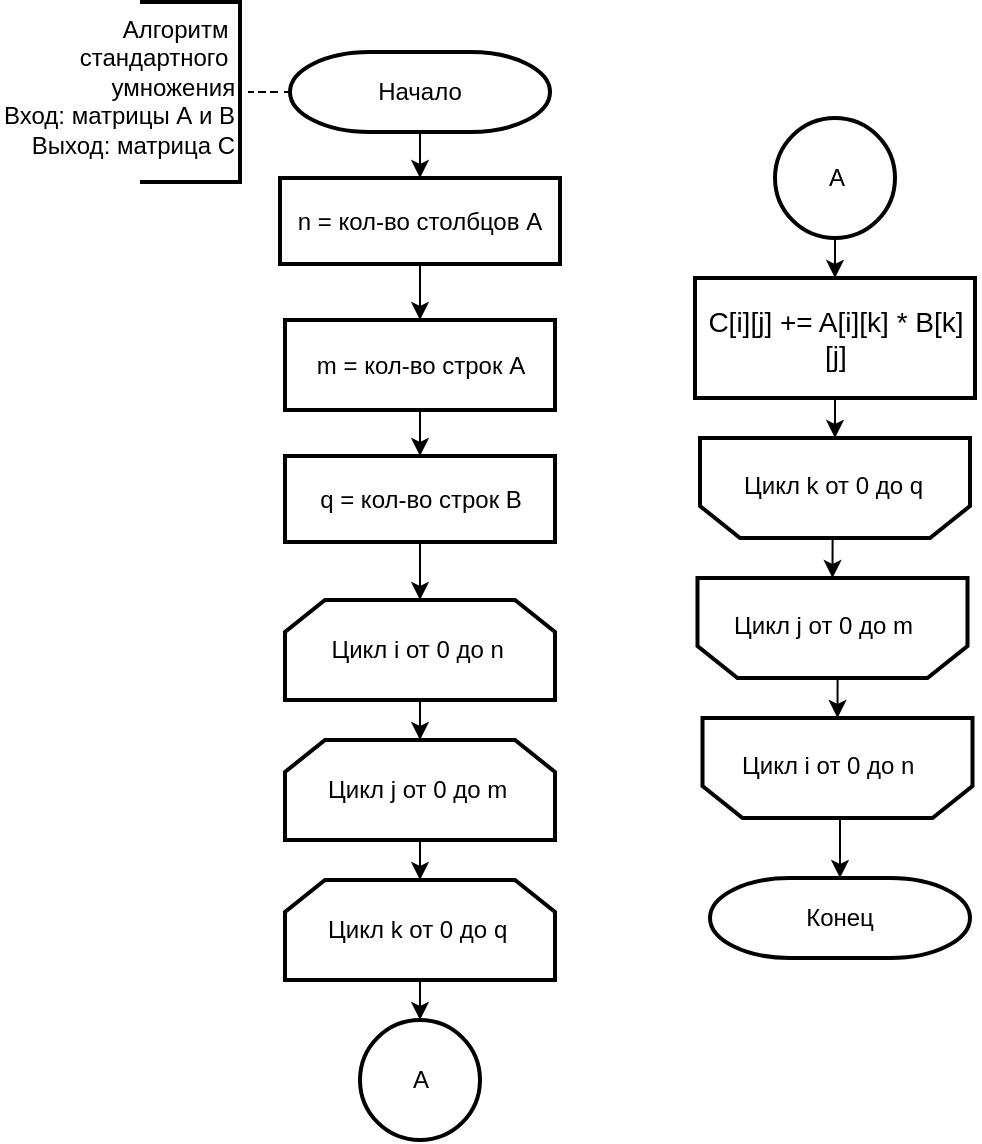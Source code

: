 <mxfile version="22.1.0" type="device" pages="3">
  <diagram id="bYpTJ6qfh-pFWrIBcXdf" name="стандартная">
    <mxGraphModel dx="1517" dy="843" grid="0" gridSize="10" guides="1" tooltips="1" connect="1" arrows="1" fold="1" page="1" pageScale="1" pageWidth="827" pageHeight="1169" math="0" shadow="0">
      <root>
        <mxCell id="0" />
        <mxCell id="1" parent="0" />
        <mxCell id="U-ZUZ9X_83V6-VSvRY3M-29" style="edgeStyle=orthogonalEdgeStyle;rounded=0;orthogonalLoop=1;jettySize=auto;html=1;exitX=0;exitY=0.5;exitDx=0;exitDy=0;exitPerimeter=0;dashed=1;endArrow=none;endFill=0;" parent="1" source="U-ZUZ9X_83V6-VSvRY3M-1" target="U-ZUZ9X_83V6-VSvRY3M-26" edge="1">
          <mxGeometry relative="1" as="geometry" />
        </mxCell>
        <mxCell id="U-ZUZ9X_83V6-VSvRY3M-30" style="edgeStyle=orthogonalEdgeStyle;rounded=0;orthogonalLoop=1;jettySize=auto;html=1;exitX=0.5;exitY=1;exitDx=0;exitDy=0;exitPerimeter=0;entryX=0.5;entryY=0;entryDx=0;entryDy=0;endArrow=classic;endFill=1;" parent="1" source="U-ZUZ9X_83V6-VSvRY3M-1" target="U-ZUZ9X_83V6-VSvRY3M-2" edge="1">
          <mxGeometry relative="1" as="geometry" />
        </mxCell>
        <mxCell id="U-ZUZ9X_83V6-VSvRY3M-1" value="Начало" style="strokeWidth=2;html=1;shape=mxgraph.flowchart.terminator;whiteSpace=wrap;" parent="1" vertex="1">
          <mxGeometry x="279" y="275" width="130" height="40" as="geometry" />
        </mxCell>
        <mxCell id="yRgiXxF6UF61A9Js0S2z-4" style="edgeStyle=orthogonalEdgeStyle;rounded=0;orthogonalLoop=1;jettySize=auto;html=1;entryX=0.5;entryY=0;entryDx=0;entryDy=0;" edge="1" parent="1" source="U-ZUZ9X_83V6-VSvRY3M-2" target="yRgiXxF6UF61A9Js0S2z-2">
          <mxGeometry relative="1" as="geometry" />
        </mxCell>
        <mxCell id="U-ZUZ9X_83V6-VSvRY3M-2" value="n = кол-во столбцов A" style="rounded=0;whiteSpace=wrap;html=1;strokeWidth=2;" parent="1" vertex="1">
          <mxGeometry x="274" y="338" width="140" height="43" as="geometry" />
        </mxCell>
        <mxCell id="U-ZUZ9X_83V6-VSvRY3M-32" style="edgeStyle=orthogonalEdgeStyle;rounded=0;orthogonalLoop=1;jettySize=auto;html=1;exitX=0.5;exitY=1;exitDx=0;exitDy=0;entryX=0.5;entryY=0;entryDx=0;entryDy=0;endArrow=classic;endFill=1;" parent="1" source="U-ZUZ9X_83V6-VSvRY3M-3" target="U-ZUZ9X_83V6-VSvRY3M-4" edge="1">
          <mxGeometry relative="1" as="geometry" />
        </mxCell>
        <mxCell id="U-ZUZ9X_83V6-VSvRY3M-3" value="Цикл i от 0 до n&amp;nbsp;" style="shape=loopLimit;whiteSpace=wrap;html=1;strokeWidth=2;" parent="1" vertex="1">
          <mxGeometry x="276.5" y="549" width="135" height="50" as="geometry" />
        </mxCell>
        <mxCell id="U-ZUZ9X_83V6-VSvRY3M-33" style="edgeStyle=orthogonalEdgeStyle;rounded=0;orthogonalLoop=1;jettySize=auto;html=1;exitX=0.5;exitY=1;exitDx=0;exitDy=0;entryX=0.5;entryY=0;entryDx=0;entryDy=0;endArrow=classic;endFill=1;" parent="1" source="U-ZUZ9X_83V6-VSvRY3M-4" target="U-ZUZ9X_83V6-VSvRY3M-5" edge="1">
          <mxGeometry relative="1" as="geometry" />
        </mxCell>
        <mxCell id="U-ZUZ9X_83V6-VSvRY3M-4" value="Цикл j от 0 до m&amp;nbsp;" style="shape=loopLimit;whiteSpace=wrap;html=1;strokeWidth=2;" parent="1" vertex="1">
          <mxGeometry x="276.5" y="619" width="135" height="50" as="geometry" />
        </mxCell>
        <mxCell id="U-ZUZ9X_83V6-VSvRY3M-34" style="edgeStyle=orthogonalEdgeStyle;rounded=0;orthogonalLoop=1;jettySize=auto;html=1;exitX=0.5;exitY=1;exitDx=0;exitDy=0;entryX=0.5;entryY=0;entryDx=0;entryDy=0;entryPerimeter=0;endArrow=classic;endFill=1;" parent="1" source="U-ZUZ9X_83V6-VSvRY3M-5" target="U-ZUZ9X_83V6-VSvRY3M-6" edge="1">
          <mxGeometry relative="1" as="geometry" />
        </mxCell>
        <mxCell id="U-ZUZ9X_83V6-VSvRY3M-5" value="Цикл k от 0 до q&amp;nbsp;" style="shape=loopLimit;whiteSpace=wrap;html=1;strokeWidth=2;" parent="1" vertex="1">
          <mxGeometry x="276.5" y="689" width="135" height="50" as="geometry" />
        </mxCell>
        <mxCell id="U-ZUZ9X_83V6-VSvRY3M-8" value="" style="group" parent="1" vertex="1" connectable="0">
          <mxGeometry x="314" y="759" width="60" height="60" as="geometry" />
        </mxCell>
        <mxCell id="U-ZUZ9X_83V6-VSvRY3M-6" value="" style="verticalLabelPosition=bottom;verticalAlign=top;html=1;shape=mxgraph.flowchart.on-page_reference;strokeWidth=2;" parent="U-ZUZ9X_83V6-VSvRY3M-8" vertex="1">
          <mxGeometry width="60" height="60" as="geometry" />
        </mxCell>
        <mxCell id="U-ZUZ9X_83V6-VSvRY3M-7" value="A" style="text;html=1;align=center;verticalAlign=middle;resizable=0;points=[];autosize=1;" parent="U-ZUZ9X_83V6-VSvRY3M-8" vertex="1">
          <mxGeometry x="20" y="20" width="20" height="20" as="geometry" />
        </mxCell>
        <mxCell id="U-ZUZ9X_83V6-VSvRY3M-9" value="" style="group" parent="1" vertex="1" connectable="0">
          <mxGeometry x="521.5" y="308" width="60" height="60" as="geometry" />
        </mxCell>
        <mxCell id="U-ZUZ9X_83V6-VSvRY3M-10" value="" style="verticalLabelPosition=bottom;verticalAlign=top;html=1;shape=mxgraph.flowchart.on-page_reference;strokeWidth=2;" parent="U-ZUZ9X_83V6-VSvRY3M-9" vertex="1">
          <mxGeometry width="60" height="60" as="geometry" />
        </mxCell>
        <mxCell id="U-ZUZ9X_83V6-VSvRY3M-11" value="A" style="text;html=1;align=center;verticalAlign=middle;resizable=0;points=[];autosize=1;" parent="U-ZUZ9X_83V6-VSvRY3M-9" vertex="1">
          <mxGeometry x="20" y="20" width="20" height="20" as="geometry" />
        </mxCell>
        <mxCell id="U-ZUZ9X_83V6-VSvRY3M-37" style="edgeStyle=orthogonalEdgeStyle;rounded=0;orthogonalLoop=1;jettySize=auto;html=1;exitX=0.5;exitY=1;exitDx=0;exitDy=0;entryX=0.5;entryY=1;entryDx=0;entryDy=0;endArrow=classic;endFill=1;" parent="1" source="U-ZUZ9X_83V6-VSvRY3M-12" target="U-ZUZ9X_83V6-VSvRY3M-16" edge="1">
          <mxGeometry relative="1" as="geometry" />
        </mxCell>
        <mxCell id="U-ZUZ9X_83V6-VSvRY3M-12" value="&lt;font style=&quot;font-size: 14px&quot;&gt;C[i][j] += A[i][k] * B[k][j]&lt;/font&gt;" style="rounded=0;whiteSpace=wrap;html=1;strokeWidth=2;" parent="1" vertex="1">
          <mxGeometry x="481.5" y="388" width="140" height="60" as="geometry" />
        </mxCell>
        <mxCell id="U-ZUZ9X_83V6-VSvRY3M-18" value="" style="group" parent="1" vertex="1" connectable="0">
          <mxGeometry x="485.25" y="608" width="137.5" height="50" as="geometry" />
        </mxCell>
        <mxCell id="U-ZUZ9X_83V6-VSvRY3M-14" value="" style="shape=loopLimit;whiteSpace=wrap;html=1;strokeWidth=2;rotation=-180;" parent="U-ZUZ9X_83V6-VSvRY3M-18" vertex="1">
          <mxGeometry width="135" height="50" as="geometry" />
        </mxCell>
        <mxCell id="U-ZUZ9X_83V6-VSvRY3M-17" value="&lt;span style=&quot;color: rgb(0, 0, 0); font-family: helvetica; font-size: 12px; font-style: normal; font-weight: 400; letter-spacing: normal; text-align: center; text-indent: 0px; text-transform: none; word-spacing: 0px; background-color: rgb(255, 255, 255); display: inline; float: none;&quot;&gt;Цикл i от 0 до n&amp;nbsp;&lt;/span&gt;" style="text;whiteSpace=wrap;html=1;" parent="U-ZUZ9X_83V6-VSvRY3M-18" vertex="1">
          <mxGeometry x="17.5" y="10" width="120" height="30" as="geometry" />
        </mxCell>
        <mxCell id="U-ZUZ9X_83V6-VSvRY3M-20" value="" style="group" parent="1" vertex="1" connectable="0">
          <mxGeometry x="481.5" y="538" width="140" height="50" as="geometry" />
        </mxCell>
        <mxCell id="U-ZUZ9X_83V6-VSvRY3M-15" value="" style="shape=loopLimit;whiteSpace=wrap;html=1;strokeWidth=2;rotation=-180;" parent="U-ZUZ9X_83V6-VSvRY3M-20" vertex="1">
          <mxGeometry x="1.25" width="135" height="50" as="geometry" />
        </mxCell>
        <mxCell id="U-ZUZ9X_83V6-VSvRY3M-19" value="&lt;span style=&quot;color: rgb(0, 0, 0); font-family: helvetica; font-size: 12px; font-style: normal; font-weight: 400; letter-spacing: normal; text-align: center; text-indent: 0px; text-transform: none; word-spacing: 0px; background-color: rgb(255, 255, 255); display: inline; float: none;&quot;&gt;Цикл j от 0 до m&amp;nbsp;&lt;/span&gt;" style="text;whiteSpace=wrap;html=1;" parent="U-ZUZ9X_83V6-VSvRY3M-20" vertex="1">
          <mxGeometry x="17" y="10" width="120" height="30" as="geometry" />
        </mxCell>
        <mxCell id="U-ZUZ9X_83V6-VSvRY3M-23" value="" style="group" parent="1" vertex="1" connectable="0">
          <mxGeometry x="484" y="468" width="140" height="50" as="geometry" />
        </mxCell>
        <mxCell id="U-ZUZ9X_83V6-VSvRY3M-16" value="" style="shape=loopLimit;whiteSpace=wrap;html=1;strokeWidth=2;rotation=-180;" parent="U-ZUZ9X_83V6-VSvRY3M-23" vertex="1">
          <mxGeometry width="135" height="50" as="geometry" />
        </mxCell>
        <mxCell id="U-ZUZ9X_83V6-VSvRY3M-21" value="&lt;span style=&quot;color: rgb(0, 0, 0); font-family: helvetica; font-size: 12px; font-style: normal; font-weight: 400; letter-spacing: normal; text-align: center; text-indent: 0px; text-transform: none; word-spacing: 0px; background-color: rgb(255, 255, 255); display: inline; float: none;&quot;&gt;Цикл k от 0 до q&amp;nbsp;&lt;/span&gt;" style="text;whiteSpace=wrap;html=1;" parent="U-ZUZ9X_83V6-VSvRY3M-23" vertex="1">
          <mxGeometry x="20" y="10" width="120" height="30" as="geometry" />
        </mxCell>
        <mxCell id="U-ZUZ9X_83V6-VSvRY3M-25" value="Конец" style="strokeWidth=2;html=1;shape=mxgraph.flowchart.terminator;whiteSpace=wrap;" parent="1" vertex="1">
          <mxGeometry x="489" y="688" width="130" height="40" as="geometry" />
        </mxCell>
        <mxCell id="U-ZUZ9X_83V6-VSvRY3M-26" value="&lt;div style=&quot;text-align: right&quot;&gt;&lt;br&gt;&lt;/div&gt;" style="strokeWidth=2;html=1;shape=mxgraph.flowchart.annotation_1;align=left;pointerEvents=1;rotation=-180;" parent="1" vertex="1">
          <mxGeometry x="204" y="250" width="50" height="90" as="geometry" />
        </mxCell>
        <mxCell id="U-ZUZ9X_83V6-VSvRY3M-27" value="&lt;div style=&quot;color: rgb(0 , 0 , 0) ; font-family: &amp;#34;helvetica&amp;#34; ; font-size: 12px ; font-style: normal ; font-weight: 400 ; letter-spacing: normal ; text-indent: 0px ; text-transform: none ; word-spacing: 0px ; text-align: right&quot;&gt;Алгоритм&amp;nbsp;&lt;/div&gt;&lt;div style=&quot;color: rgb(0 , 0 , 0) ; font-family: &amp;#34;helvetica&amp;#34; ; font-size: 12px ; font-style: normal ; font-weight: 400 ; letter-spacing: normal ; text-indent: 0px ; text-transform: none ; word-spacing: 0px ; text-align: right&quot;&gt;стандартного&amp;nbsp;&lt;/div&gt;&lt;div style=&quot;color: rgb(0 , 0 , 0) ; font-family: &amp;#34;helvetica&amp;#34; ; font-size: 12px ; font-style: normal ; font-weight: 400 ; letter-spacing: normal ; text-indent: 0px ; text-transform: none ; word-spacing: 0px ; text-align: right&quot;&gt;умножения&lt;/div&gt;&lt;div style=&quot;color: rgb(0 , 0 , 0) ; font-family: &amp;#34;helvetica&amp;#34; ; font-size: 12px ; font-style: normal ; font-weight: 400 ; letter-spacing: normal ; text-indent: 0px ; text-transform: none ; word-spacing: 0px ; text-align: right&quot;&gt;Вход: матрицы А и В&lt;/div&gt;&lt;div style=&quot;color: rgb(0 , 0 , 0) ; font-family: &amp;#34;helvetica&amp;#34; ; font-size: 12px ; font-style: normal ; font-weight: 400 ; letter-spacing: normal ; text-indent: 0px ; text-transform: none ; word-spacing: 0px ; text-align: right&quot;&gt;Выход: матрица С&lt;/div&gt;" style="text;whiteSpace=wrap;html=1;" parent="1" vertex="1">
          <mxGeometry x="134" y="250" width="120" height="60" as="geometry" />
        </mxCell>
        <mxCell id="U-ZUZ9X_83V6-VSvRY3M-35" style="edgeStyle=orthogonalEdgeStyle;rounded=0;orthogonalLoop=1;jettySize=auto;html=1;exitX=0.5;exitY=1;exitDx=0;exitDy=0;exitPerimeter=0;entryX=0.5;entryY=0;entryDx=0;entryDy=0;endArrow=classic;endFill=1;" parent="1" source="U-ZUZ9X_83V6-VSvRY3M-10" target="U-ZUZ9X_83V6-VSvRY3M-12" edge="1">
          <mxGeometry relative="1" as="geometry" />
        </mxCell>
        <mxCell id="U-ZUZ9X_83V6-VSvRY3M-38" style="edgeStyle=orthogonalEdgeStyle;rounded=0;orthogonalLoop=1;jettySize=auto;html=1;exitX=0.5;exitY=0;exitDx=0;exitDy=0;entryX=0.5;entryY=1;entryDx=0;entryDy=0;endArrow=classic;endFill=1;" parent="1" source="U-ZUZ9X_83V6-VSvRY3M-16" target="U-ZUZ9X_83V6-VSvRY3M-15" edge="1">
          <mxGeometry relative="1" as="geometry" />
        </mxCell>
        <mxCell id="U-ZUZ9X_83V6-VSvRY3M-39" style="edgeStyle=orthogonalEdgeStyle;rounded=0;orthogonalLoop=1;jettySize=auto;html=1;exitX=0.5;exitY=0;exitDx=0;exitDy=0;entryX=0.5;entryY=1;entryDx=0;entryDy=0;endArrow=classic;endFill=1;" parent="1" source="U-ZUZ9X_83V6-VSvRY3M-15" target="U-ZUZ9X_83V6-VSvRY3M-14" edge="1">
          <mxGeometry relative="1" as="geometry" />
        </mxCell>
        <mxCell id="U-ZUZ9X_83V6-VSvRY3M-40" style="edgeStyle=orthogonalEdgeStyle;rounded=0;orthogonalLoop=1;jettySize=auto;html=1;exitX=0.5;exitY=0;exitDx=0;exitDy=0;entryX=0.5;entryY=0;entryDx=0;entryDy=0;entryPerimeter=0;endArrow=classic;endFill=1;" parent="1" source="U-ZUZ9X_83V6-VSvRY3M-14" target="U-ZUZ9X_83V6-VSvRY3M-25" edge="1">
          <mxGeometry relative="1" as="geometry" />
        </mxCell>
        <mxCell id="yRgiXxF6UF61A9Js0S2z-5" style="edgeStyle=orthogonalEdgeStyle;rounded=0;orthogonalLoop=1;jettySize=auto;html=1;entryX=0.5;entryY=0;entryDx=0;entryDy=0;" edge="1" parent="1" source="yRgiXxF6UF61A9Js0S2z-2" target="yRgiXxF6UF61A9Js0S2z-3">
          <mxGeometry relative="1" as="geometry" />
        </mxCell>
        <mxCell id="yRgiXxF6UF61A9Js0S2z-2" value="m = кол-во строк А" style="rounded=0;whiteSpace=wrap;html=1;strokeWidth=2;" vertex="1" parent="1">
          <mxGeometry x="276.5" y="409" width="135" height="45" as="geometry" />
        </mxCell>
        <mxCell id="yRgiXxF6UF61A9Js0S2z-6" style="edgeStyle=orthogonalEdgeStyle;rounded=0;orthogonalLoop=1;jettySize=auto;html=1;entryX=0.5;entryY=0;entryDx=0;entryDy=0;" edge="1" parent="1" source="yRgiXxF6UF61A9Js0S2z-3" target="U-ZUZ9X_83V6-VSvRY3M-3">
          <mxGeometry relative="1" as="geometry" />
        </mxCell>
        <mxCell id="yRgiXxF6UF61A9Js0S2z-3" value="q = кол-во строк B" style="rounded=0;whiteSpace=wrap;html=1;strokeWidth=2;" vertex="1" parent="1">
          <mxGeometry x="276.5" y="477" width="135" height="43" as="geometry" />
        </mxCell>
      </root>
    </mxGraphModel>
  </diagram>
  <diagram id="m2J0F6gVNrPgoO0xjaqQ" name="винограда ">
    <mxGraphModel dx="1071" dy="595" grid="0" gridSize="10" guides="1" tooltips="1" connect="1" arrows="1" fold="1" page="1" pageScale="1" pageWidth="827" pageHeight="1169" math="0" shadow="0">
      <root>
        <mxCell id="3Q6sEPr9P0bj2xC8j2HH-0" />
        <mxCell id="3Q6sEPr9P0bj2xC8j2HH-1" parent="3Q6sEPr9P0bj2xC8j2HH-0" />
        <mxCell id="zbpkN6NbwXP9euEAummU-3" style="edgeStyle=orthogonalEdgeStyle;rounded=0;orthogonalLoop=1;jettySize=auto;html=1;exitX=0.5;exitY=1;exitDx=0;exitDy=0;exitPerimeter=0;entryX=0.5;entryY=0;entryDx=0;entryDy=0;endArrow=classic;endFill=1;" parent="3Q6sEPr9P0bj2xC8j2HH-1" source="jzDQUdgFFqPQzXTCmQUS-0" target="zIN2iYkm2CnEy74Q9T-E-3" edge="1">
          <mxGeometry relative="1" as="geometry" />
        </mxCell>
        <mxCell id="jzDQUdgFFqPQzXTCmQUS-0" value="Начало" style="strokeWidth=2;html=1;shape=mxgraph.flowchart.terminator;whiteSpace=wrap;" parent="3Q6sEPr9P0bj2xC8j2HH-1" vertex="1">
          <mxGeometry x="296" y="302" width="110" height="50" as="geometry" />
        </mxCell>
        <mxCell id="zIN2iYkm2CnEy74Q9T-E-0" style="edgeStyle=orthogonalEdgeStyle;rounded=0;orthogonalLoop=1;jettySize=auto;html=1;exitX=0;exitY=0.5;exitDx=0;exitDy=0;exitPerimeter=0;dashed=1;endArrow=none;endFill=0;" parent="3Q6sEPr9P0bj2xC8j2HH-1" target="zIN2iYkm2CnEy74Q9T-E-1" edge="1">
          <mxGeometry relative="1" as="geometry">
            <mxPoint x="296" y="327" as="sourcePoint" />
          </mxGeometry>
        </mxCell>
        <mxCell id="zIN2iYkm2CnEy74Q9T-E-1" value="&lt;div style=&quot;text-align: right&quot;&gt;&lt;br&gt;&lt;/div&gt;" style="strokeWidth=2;html=1;shape=mxgraph.flowchart.annotation_1;align=left;pointerEvents=1;rotation=-180;" parent="3Q6sEPr9P0bj2xC8j2HH-1" vertex="1">
          <mxGeometry x="221" y="282" width="50" height="90" as="geometry" />
        </mxCell>
        <mxCell id="zIN2iYkm2CnEy74Q9T-E-2" value="&lt;div style=&quot;color: rgb(0 , 0 , 0) ; font-family: &amp;quot;helvetica&amp;quot; ; font-size: 12px ; font-style: normal ; font-weight: 400 ; letter-spacing: normal ; text-indent: 0px ; text-transform: none ; word-spacing: 0px ; text-align: right&quot;&gt;Алгоритм&amp;nbsp;&lt;span&gt;&amp;nbsp;&lt;/span&gt;&lt;/div&gt;&lt;div style=&quot;color: rgb(0 , 0 , 0) ; font-family: &amp;quot;helvetica&amp;quot; ; font-size: 12px ; font-style: normal ; font-weight: 400 ; letter-spacing: normal ; text-indent: 0px ; text-transform: none ; word-spacing: 0px ; text-align: right&quot;&gt;умножения&lt;/div&gt;&lt;div style=&quot;color: rgb(0 , 0 , 0) ; font-family: &amp;quot;helvetica&amp;quot; ; font-size: 12px ; font-style: normal ; font-weight: 400 ; letter-spacing: normal ; text-indent: 0px ; text-transform: none ; word-spacing: 0px ; text-align: right&quot;&gt;по Винограду&lt;/div&gt;&lt;div style=&quot;color: rgb(0 , 0 , 0) ; font-family: &amp;quot;helvetica&amp;quot; ; font-size: 12px ; font-style: normal ; font-weight: 400 ; letter-spacing: normal ; text-indent: 0px ; text-transform: none ; word-spacing: 0px ; text-align: right&quot;&gt;Вход: матрицы A и B&lt;/div&gt;&lt;div style=&quot;color: rgb(0 , 0 , 0) ; font-family: &amp;quot;helvetica&amp;quot; ; font-size: 12px ; font-style: normal ; font-weight: 400 ; letter-spacing: normal ; text-indent: 0px ; text-transform: none ; word-spacing: 0px ; text-align: right&quot;&gt;Выход: матрица C&lt;/div&gt;" style="text;whiteSpace=wrap;html=1;" parent="3Q6sEPr9P0bj2xC8j2HH-1" vertex="1">
          <mxGeometry x="140" y="282" width="131" height="60" as="geometry" />
        </mxCell>
        <mxCell id="pHrV5vuFMvYmXQ6hxdZX-6" value="" style="edgeStyle=orthogonalEdgeStyle;rounded=0;orthogonalLoop=1;jettySize=auto;html=1;" edge="1" parent="3Q6sEPr9P0bj2xC8j2HH-1" source="zIN2iYkm2CnEy74Q9T-E-3" target="pHrV5vuFMvYmXQ6hxdZX-0">
          <mxGeometry relative="1" as="geometry" />
        </mxCell>
        <mxCell id="zIN2iYkm2CnEy74Q9T-E-3" value="&lt;span&gt;a = кол-во строк A&lt;/span&gt;" style="rounded=0;whiteSpace=wrap;html=1;strokeWidth=2;" parent="3Q6sEPr9P0bj2xC8j2HH-1" vertex="1">
          <mxGeometry x="276" y="392" width="150" height="41" as="geometry" />
        </mxCell>
        <mxCell id="zbpkN6NbwXP9euEAummU-5" style="edgeStyle=orthogonalEdgeStyle;rounded=0;orthogonalLoop=1;jettySize=auto;html=1;exitX=0.5;exitY=1;exitDx=0;exitDy=0;entryX=0.5;entryY=0;entryDx=0;entryDy=0;endArrow=classic;endFill=1;" parent="3Q6sEPr9P0bj2xC8j2HH-1" source="zIN2iYkm2CnEy74Q9T-E-4" target="PheqgZE7O7j1xCy4pjIh-0" edge="1">
          <mxGeometry relative="1" as="geometry" />
        </mxCell>
        <mxCell id="zIN2iYkm2CnEy74Q9T-E-4" value="Создание массива rowFactor длиной a" style="rounded=0;whiteSpace=wrap;html=1;strokeWidth=2;" parent="3Q6sEPr9P0bj2xC8j2HH-1" vertex="1">
          <mxGeometry x="276" y="704" width="150" height="60" as="geometry" />
        </mxCell>
        <mxCell id="zbpkN6NbwXP9euEAummU-6" style="edgeStyle=orthogonalEdgeStyle;rounded=0;orthogonalLoop=1;jettySize=auto;html=1;exitX=0.5;exitY=1;exitDx=0;exitDy=0;entryX=0.5;entryY=0;entryDx=0;entryDy=0;endArrow=classic;endFill=1;" parent="3Q6sEPr9P0bj2xC8j2HH-1" source="PheqgZE7O7j1xCy4pjIh-0" target="PheqgZE7O7j1xCy4pjIh-1" edge="1">
          <mxGeometry relative="1" as="geometry" />
        </mxCell>
        <mxCell id="PheqgZE7O7j1xCy4pjIh-0" value="Цикл i от 0 до a&amp;nbsp;" style="shape=loopLimit;whiteSpace=wrap;html=1;strokeWidth=2;" parent="3Q6sEPr9P0bj2xC8j2HH-1" vertex="1">
          <mxGeometry x="276" y="795" width="152.5" height="50" as="geometry" />
        </mxCell>
        <mxCell id="zbpkN6NbwXP9euEAummU-8" style="edgeStyle=orthogonalEdgeStyle;rounded=0;orthogonalLoop=1;jettySize=auto;html=1;exitX=0.5;exitY=1;exitDx=0;exitDy=0;entryX=0.5;entryY=0;entryDx=0;entryDy=0;endArrow=classic;endFill=1;" parent="3Q6sEPr9P0bj2xC8j2HH-1" source="PheqgZE7O7j1xCy4pjIh-1" target="PheqgZE7O7j1xCy4pjIh-2" edge="1">
          <mxGeometry relative="1" as="geometry" />
        </mxCell>
        <mxCell id="PheqgZE7O7j1xCy4pjIh-1" value="Цикл j от 0 до b / 2&amp;nbsp;" style="shape=loopLimit;whiteSpace=wrap;html=1;strokeWidth=2;" parent="3Q6sEPr9P0bj2xC8j2HH-1" vertex="1">
          <mxGeometry x="276" y="869" width="152.5" height="50" as="geometry" />
        </mxCell>
        <mxCell id="zbpkN6NbwXP9euEAummU-9" style="edgeStyle=orthogonalEdgeStyle;rounded=0;orthogonalLoop=1;jettySize=auto;html=1;exitX=0.5;exitY=1;exitDx=0;exitDy=0;entryX=0.5;entryY=0;entryDx=0;entryDy=0;entryPerimeter=0;endArrow=classic;endFill=1;" parent="3Q6sEPr9P0bj2xC8j2HH-1" source="PheqgZE7O7j1xCy4pjIh-2" target="zWFOfngddX3SRT0T7dQw-1" edge="1">
          <mxGeometry relative="1" as="geometry" />
        </mxCell>
        <mxCell id="PheqgZE7O7j1xCy4pjIh-2" value="&lt;font style=&quot;font-size: 12px;&quot;&gt;&lt;font style=&quot;&quot;&gt;rowFactor[i]&lt;/font&gt;&lt;font style=&quot;&quot;&gt; = rowFactor[i] + &lt;br&gt;A[i][2 * j] + A[i][2 * j + 1]&lt;/font&gt;&lt;/font&gt;" style="rounded=0;whiteSpace=wrap;html=1;strokeWidth=2;" parent="3Q6sEPr9P0bj2xC8j2HH-1" vertex="1">
          <mxGeometry x="273.5" y="957" width="155" height="60" as="geometry" />
        </mxCell>
        <mxCell id="zWFOfngddX3SRT0T7dQw-0" value="" style="group" parent="3Q6sEPr9P0bj2xC8j2HH-1" vertex="1" connectable="0">
          <mxGeometry x="323.5" y="1047" width="60" height="60" as="geometry" />
        </mxCell>
        <mxCell id="zWFOfngddX3SRT0T7dQw-1" value="" style="verticalLabelPosition=bottom;verticalAlign=top;html=1;shape=mxgraph.flowchart.on-page_reference;strokeWidth=2;" parent="zWFOfngddX3SRT0T7dQw-0" vertex="1">
          <mxGeometry x="-1.25" y="8" width="60" height="60" as="geometry" />
        </mxCell>
        <mxCell id="zWFOfngddX3SRT0T7dQw-2" value="A" style="text;html=1;align=center;verticalAlign=middle;resizable=0;points=[];autosize=1;" parent="zWFOfngddX3SRT0T7dQw-0" vertex="1">
          <mxGeometry x="20" y="28" width="20" height="20" as="geometry" />
        </mxCell>
        <mxCell id="zWFOfngddX3SRT0T7dQw-3" value="" style="group" parent="3Q6sEPr9P0bj2xC8j2HH-1" vertex="1" connectable="0">
          <mxGeometry x="581" y="302" width="60" height="60" as="geometry" />
        </mxCell>
        <mxCell id="zWFOfngddX3SRT0T7dQw-4" value="" style="verticalLabelPosition=bottom;verticalAlign=top;html=1;shape=mxgraph.flowchart.on-page_reference;strokeWidth=2;" parent="zWFOfngddX3SRT0T7dQw-3" vertex="1">
          <mxGeometry width="60" height="60" as="geometry" />
        </mxCell>
        <mxCell id="zWFOfngddX3SRT0T7dQw-5" value="A" style="text;html=1;align=center;verticalAlign=middle;resizable=0;points=[];autosize=1;" parent="zWFOfngddX3SRT0T7dQw-3" vertex="1">
          <mxGeometry x="20" y="20" width="20" height="20" as="geometry" />
        </mxCell>
        <mxCell id="z0LOa2UjDoidk-_q1wDk-3" value="" style="group" parent="3Q6sEPr9P0bj2xC8j2HH-1" vertex="1" connectable="0">
          <mxGeometry x="540.82" y="480" width="145" height="50" as="geometry" />
        </mxCell>
        <mxCell id="z0LOa2UjDoidk-_q1wDk-4" value="" style="shape=loopLimit;whiteSpace=wrap;html=1;strokeWidth=2;rotation=-180;" parent="z0LOa2UjDoidk-_q1wDk-3" vertex="1">
          <mxGeometry width="139.821" height="50" as="geometry" />
        </mxCell>
        <mxCell id="z0LOa2UjDoidk-_q1wDk-5" value="&lt;span style=&quot;text-align: center&quot;&gt;Цикл i от 0 до a&amp;nbsp;&lt;/span&gt;" style="text;whiteSpace=wrap;html=1;" parent="z0LOa2UjDoidk-_q1wDk-3" vertex="1">
          <mxGeometry x="20.714" y="10" width="124.286" height="30" as="geometry" />
        </mxCell>
        <mxCell id="zbpkN6NbwXP9euEAummU-13" style="edgeStyle=orthogonalEdgeStyle;rounded=0;orthogonalLoop=1;jettySize=auto;html=1;exitX=0.5;exitY=1;exitDx=0;exitDy=0;entryX=0.5;entryY=0;entryDx=0;entryDy=0;endArrow=classic;endFill=1;" parent="3Q6sEPr9P0bj2xC8j2HH-1" source="z0LOa2UjDoidk-_q1wDk-7" target="z0LOa2UjDoidk-_q1wDk-8" edge="1">
          <mxGeometry relative="1" as="geometry" />
        </mxCell>
        <mxCell id="z0LOa2UjDoidk-_q1wDk-7" value="Цикл i от 0 до c" style="shape=loopLimit;whiteSpace=wrap;html=1;strokeWidth=2;" parent="3Q6sEPr9P0bj2xC8j2HH-1" vertex="1">
          <mxGeometry x="534.75" y="558" width="152.5" height="50" as="geometry" />
        </mxCell>
        <mxCell id="zbpkN6NbwXP9euEAummU-14" style="edgeStyle=orthogonalEdgeStyle;rounded=0;orthogonalLoop=1;jettySize=auto;html=1;exitX=0.5;exitY=1;exitDx=0;exitDy=0;entryX=0.5;entryY=0;entryDx=0;entryDy=0;endArrow=classic;endFill=1;" parent="3Q6sEPr9P0bj2xC8j2HH-1" source="z0LOa2UjDoidk-_q1wDk-8" target="z0LOa2UjDoidk-_q1wDk-9" edge="1">
          <mxGeometry relative="1" as="geometry" />
        </mxCell>
        <mxCell id="z0LOa2UjDoidk-_q1wDk-8" value="Цикл j от 0 до b / 2" style="shape=loopLimit;whiteSpace=wrap;html=1;strokeWidth=2;" parent="3Q6sEPr9P0bj2xC8j2HH-1" vertex="1">
          <mxGeometry x="533.32" y="634" width="152.5" height="50" as="geometry" />
        </mxCell>
        <mxCell id="zbpkN6NbwXP9euEAummU-15" style="edgeStyle=orthogonalEdgeStyle;rounded=0;orthogonalLoop=1;jettySize=auto;html=1;exitX=0.5;exitY=1;exitDx=0;exitDy=0;entryX=0.5;entryY=0;entryDx=0;entryDy=0;entryPerimeter=0;endArrow=classic;endFill=1;" parent="3Q6sEPr9P0bj2xC8j2HH-1" source="z0LOa2UjDoidk-_q1wDk-9" target="z0LOa2UjDoidk-_q1wDk-11" edge="1">
          <mxGeometry relative="1" as="geometry" />
        </mxCell>
        <mxCell id="z0LOa2UjDoidk-_q1wDk-9" value="&lt;font style=&quot;font-size: 12px;&quot;&gt;&lt;font style=&quot;&quot;&gt;colFactor[i]&lt;/font&gt;&lt;font style=&quot;&quot;&gt; = colFactor[i] +&amp;nbsp;&lt;br&gt;B[2 * j][i] + B[2 * j + 1][i]&lt;/font&gt;&lt;/font&gt;" style="rounded=0;whiteSpace=wrap;html=1;strokeWidth=2;" parent="3Q6sEPr9P0bj2xC8j2HH-1" vertex="1">
          <mxGeometry x="534.57" y="724" width="150" height="60" as="geometry" />
        </mxCell>
        <mxCell id="z0LOa2UjDoidk-_q1wDk-13" value="" style="group" parent="3Q6sEPr9P0bj2xC8j2HH-1" vertex="1" connectable="0">
          <mxGeometry x="156.25" y="1401" width="60" height="60" as="geometry" />
        </mxCell>
        <mxCell id="z0LOa2UjDoidk-_q1wDk-14" value="" style="verticalLabelPosition=bottom;verticalAlign=top;html=1;shape=mxgraph.flowchart.on-page_reference;strokeWidth=2;" parent="z0LOa2UjDoidk-_q1wDk-13" vertex="1">
          <mxGeometry width="60" height="60" as="geometry" />
        </mxCell>
        <mxCell id="z0LOa2UjDoidk-_q1wDk-15" value="Б" style="text;html=1;align=center;verticalAlign=middle;resizable=0;points=[];autosize=1;" parent="z0LOa2UjDoidk-_q1wDk-13" vertex="1">
          <mxGeometry x="20" y="20" width="20" height="20" as="geometry" />
        </mxCell>
        <mxCell id="z0LOa2UjDoidk-_q1wDk-16" value="" style="group" parent="3Q6sEPr9P0bj2xC8j2HH-1" vertex="1" connectable="0">
          <mxGeometry x="116.25" y="1491" width="145" height="50" as="geometry" />
        </mxCell>
        <mxCell id="z0LOa2UjDoidk-_q1wDk-17" value="" style="shape=loopLimit;whiteSpace=wrap;html=1;strokeWidth=2;rotation=-180;" parent="z0LOa2UjDoidk-_q1wDk-16" vertex="1">
          <mxGeometry width="139.821" height="50" as="geometry" />
        </mxCell>
        <mxCell id="z0LOa2UjDoidk-_q1wDk-18" value="&lt;span&gt;Цикл j от 0 до b / 2&lt;/span&gt;&lt;span&gt;&amp;nbsp;&lt;/span&gt;" style="text;whiteSpace=wrap;html=1;align=center;" parent="z0LOa2UjDoidk-_q1wDk-16" vertex="1">
          <mxGeometry x="-10" y="10" width="155" height="30" as="geometry" />
        </mxCell>
        <mxCell id="z0LOa2UjDoidk-_q1wDk-20" value="" style="group" parent="3Q6sEPr9P0bj2xC8j2HH-1" vertex="1" connectable="0">
          <mxGeometry x="116.25" y="1561" width="145" height="50" as="geometry" />
        </mxCell>
        <mxCell id="z0LOa2UjDoidk-_q1wDk-21" value="" style="shape=loopLimit;whiteSpace=wrap;html=1;strokeWidth=2;rotation=-180;" parent="z0LOa2UjDoidk-_q1wDk-20" vertex="1">
          <mxGeometry y="11" width="139.821" height="50" as="geometry" />
        </mxCell>
        <mxCell id="z0LOa2UjDoidk-_q1wDk-22" value="&lt;span style=&quot;text-align: center&quot;&gt;Цикл i от 0 до c&lt;/span&gt;" style="text;whiteSpace=wrap;html=1;" parent="z0LOa2UjDoidk-_q1wDk-20" vertex="1">
          <mxGeometry x="20.714" y="21" width="124.286" height="30" as="geometry" />
        </mxCell>
        <mxCell id="zbpkN6NbwXP9euEAummU-19" style="edgeStyle=orthogonalEdgeStyle;rounded=0;orthogonalLoop=1;jettySize=auto;html=1;exitX=0.5;exitY=1;exitDx=0;exitDy=0;entryX=0.5;entryY=0;entryDx=0;entryDy=0;endArrow=classic;endFill=1;" parent="3Q6sEPr9P0bj2xC8j2HH-1" source="z0LOa2UjDoidk-_q1wDk-23" target="z0LOa2UjDoidk-_q1wDk-24" edge="1">
          <mxGeometry relative="1" as="geometry" />
        </mxCell>
        <mxCell id="z0LOa2UjDoidk-_q1wDk-23" value="Цикл i от 0 до a" style="shape=loopLimit;whiteSpace=wrap;html=1;strokeWidth=2;" parent="3Q6sEPr9P0bj2xC8j2HH-1" vertex="1">
          <mxGeometry x="110.0" y="1652" width="152.5" height="50" as="geometry" />
        </mxCell>
        <mxCell id="zbpkN6NbwXP9euEAummU-20" style="edgeStyle=orthogonalEdgeStyle;rounded=0;orthogonalLoop=1;jettySize=auto;html=1;exitX=0.5;exitY=1;exitDx=0;exitDy=0;entryX=0.5;entryY=0;entryDx=0;entryDy=0;endArrow=classic;endFill=1;" parent="3Q6sEPr9P0bj2xC8j2HH-1" source="z0LOa2UjDoidk-_q1wDk-24" target="z0LOa2UjDoidk-_q1wDk-25" edge="1">
          <mxGeometry relative="1" as="geometry" />
        </mxCell>
        <mxCell id="z0LOa2UjDoidk-_q1wDk-24" value="Цикл j от 0 до c" style="shape=loopLimit;whiteSpace=wrap;html=1;strokeWidth=2;" parent="3Q6sEPr9P0bj2xC8j2HH-1" vertex="1">
          <mxGeometry x="110.0" y="1743" width="152.5" height="50" as="geometry" />
        </mxCell>
        <mxCell id="zbpkN6NbwXP9euEAummU-21" style="edgeStyle=orthogonalEdgeStyle;rounded=0;orthogonalLoop=1;jettySize=auto;html=1;exitX=0.5;exitY=1;exitDx=0;exitDy=0;entryX=0.5;entryY=0;entryDx=0;entryDy=0;entryPerimeter=0;endArrow=classic;endFill=1;" parent="3Q6sEPr9P0bj2xC8j2HH-1" source="z0LOa2UjDoidk-_q1wDk-25" target="z0LOa2UjDoidk-_q1wDk-27" edge="1">
          <mxGeometry relative="1" as="geometry" />
        </mxCell>
        <mxCell id="z0LOa2UjDoidk-_q1wDk-25" value="&lt;font style=&quot;font-size: 12px;&quot;&gt;C[i][j] = C[i][j] - &lt;br&gt;(rowFactorA[i] + colFactor[j])&lt;/font&gt;" style="rounded=0;whiteSpace=wrap;html=1;strokeWidth=2;" parent="3Q6sEPr9P0bj2xC8j2HH-1" vertex="1">
          <mxGeometry x="111.25" y="1837" width="150" height="60" as="geometry" />
        </mxCell>
        <mxCell id="z0LOa2UjDoidk-_q1wDk-26" value="" style="group" parent="3Q6sEPr9P0bj2xC8j2HH-1" vertex="1" connectable="0">
          <mxGeometry x="160.63" y="1951" width="60" height="60" as="geometry" />
        </mxCell>
        <mxCell id="z0LOa2UjDoidk-_q1wDk-27" value="" style="verticalLabelPosition=bottom;verticalAlign=top;html=1;shape=mxgraph.flowchart.on-page_reference;strokeWidth=2;" parent="z0LOa2UjDoidk-_q1wDk-26" vertex="1">
          <mxGeometry x="-4.38" y="-6" width="60" height="60" as="geometry" />
        </mxCell>
        <mxCell id="z0LOa2UjDoidk-_q1wDk-28" value="В" style="text;html=1;align=center;verticalAlign=middle;resizable=0;points=[];autosize=1;" parent="z0LOa2UjDoidk-_q1wDk-26" vertex="1">
          <mxGeometry x="15.62" y="17" width="20" height="20" as="geometry" />
        </mxCell>
        <mxCell id="z0LOa2UjDoidk-_q1wDk-29" value="" style="group" parent="3Q6sEPr9P0bj2xC8j2HH-1" vertex="1" connectable="0">
          <mxGeometry x="357.25" y="1397" width="60" height="60" as="geometry" />
        </mxCell>
        <mxCell id="z0LOa2UjDoidk-_q1wDk-30" value="" style="verticalLabelPosition=bottom;verticalAlign=top;html=1;shape=mxgraph.flowchart.on-page_reference;strokeWidth=2;" parent="z0LOa2UjDoidk-_q1wDk-29" vertex="1">
          <mxGeometry x="2.75" width="60" height="60" as="geometry" />
        </mxCell>
        <mxCell id="z0LOa2UjDoidk-_q1wDk-31" value="В" style="text;html=1;align=center;verticalAlign=middle;resizable=0;points=[];autosize=1;" parent="z0LOa2UjDoidk-_q1wDk-29" vertex="1">
          <mxGeometry x="22.75" y="20" width="20" height="20" as="geometry" />
        </mxCell>
        <mxCell id="zbpkN6NbwXP9euEAummU-23" style="edgeStyle=orthogonalEdgeStyle;rounded=0;orthogonalLoop=1;jettySize=auto;html=1;exitX=0.5;exitY=1;exitDx=0;exitDy=0;entryX=0.5;entryY=0;entryDx=0;entryDy=0;endArrow=classic;endFill=1;" parent="3Q6sEPr9P0bj2xC8j2HH-1" source="z0LOa2UjDoidk-_q1wDk-32" target="z0LOa2UjDoidk-_q1wDk-33" edge="1">
          <mxGeometry relative="1" as="geometry" />
        </mxCell>
        <mxCell id="z0LOa2UjDoidk-_q1wDk-32" value="Цикл k от 0 до b / 2" style="shape=loopLimit;whiteSpace=wrap;html=1;strokeWidth=2;" parent="3Q6sEPr9P0bj2xC8j2HH-1" vertex="1">
          <mxGeometry x="313.75" y="1481" width="152.5" height="50" as="geometry" />
        </mxCell>
        <mxCell id="3UE18Dh6LSY7xeBXPmZx-7" style="edgeStyle=orthogonalEdgeStyle;rounded=0;orthogonalLoop=1;jettySize=auto;html=1;exitX=0.5;exitY=1;exitDx=0;exitDy=0;entryX=0.5;entryY=0;entryDx=0;entryDy=0;" parent="3Q6sEPr9P0bj2xC8j2HH-1" source="z0LOa2UjDoidk-_q1wDk-33" edge="1">
          <mxGeometry relative="1" as="geometry">
            <mxPoint x="393.75" y="1625" as="targetPoint" />
          </mxGeometry>
        </mxCell>
        <mxCell id="XfjBKYWB6bPaXLf-iaAs-2" style="edgeStyle=orthogonalEdgeStyle;rounded=0;orthogonalLoop=1;jettySize=auto;html=1;entryX=0.5;entryY=1;entryDx=0;entryDy=0;" parent="3Q6sEPr9P0bj2xC8j2HH-1" source="z0LOa2UjDoidk-_q1wDk-33" target="z0LOa2UjDoidk-_q1wDk-35" edge="1">
          <mxGeometry relative="1" as="geometry" />
        </mxCell>
        <mxCell id="z0LOa2UjDoidk-_q1wDk-33" value="&lt;font style=&quot;font-size: 12px;&quot;&gt;C[i][j] += &lt;br&gt;(A[i][2 * k] + B[2 * k + 1][j]) *&lt;br&gt;(A[i][2 * k + 1] + B[2 * k][j)&lt;/font&gt;" style="rounded=0;whiteSpace=wrap;html=1;strokeWidth=2;" parent="3Q6sEPr9P0bj2xC8j2HH-1" vertex="1">
          <mxGeometry x="310.75" y="1561" width="158" height="72" as="geometry" />
        </mxCell>
        <mxCell id="z0LOa2UjDoidk-_q1wDk-34" value="" style="group" parent="3Q6sEPr9P0bj2xC8j2HH-1" vertex="1" connectable="0">
          <mxGeometry x="320.25" y="1663" width="145" height="50" as="geometry" />
        </mxCell>
        <mxCell id="z0LOa2UjDoidk-_q1wDk-35" value="" style="shape=loopLimit;whiteSpace=wrap;html=1;strokeWidth=2;rotation=-180;" parent="z0LOa2UjDoidk-_q1wDk-34" vertex="1">
          <mxGeometry width="139.821" height="50" as="geometry" />
        </mxCell>
        <mxCell id="z0LOa2UjDoidk-_q1wDk-36" value="&lt;span style=&quot;text-align: center&quot;&gt;Цикл k от 0 до b / 2&lt;br&gt;&lt;/span&gt;" style="text;whiteSpace=wrap;html=1;" parent="z0LOa2UjDoidk-_q1wDk-34" vertex="1">
          <mxGeometry x="20.714" y="10" width="124.286" height="30" as="geometry" />
        </mxCell>
        <mxCell id="z0LOa2UjDoidk-_q1wDk-48" value="" style="group" parent="3Q6sEPr9P0bj2xC8j2HH-1" vertex="1" connectable="0">
          <mxGeometry x="320.25" y="1747" width="145" height="50" as="geometry" />
        </mxCell>
        <mxCell id="z0LOa2UjDoidk-_q1wDk-49" value="" style="shape=loopLimit;whiteSpace=wrap;html=1;strokeWidth=2;rotation=-180;" parent="z0LOa2UjDoidk-_q1wDk-48" vertex="1">
          <mxGeometry width="139.821" height="50" as="geometry" />
        </mxCell>
        <mxCell id="z0LOa2UjDoidk-_q1wDk-50" value="&lt;span style=&quot;text-align: center&quot;&gt;Цикл j от 0 до c&amp;nbsp;&lt;/span&gt;" style="text;whiteSpace=wrap;html=1;" parent="z0LOa2UjDoidk-_q1wDk-48" vertex="1">
          <mxGeometry x="20.714" y="10" width="124.286" height="30" as="geometry" />
        </mxCell>
        <mxCell id="z0LOa2UjDoidk-_q1wDk-51" value="" style="group" parent="3Q6sEPr9P0bj2xC8j2HH-1" vertex="1" connectable="0">
          <mxGeometry x="320.25" y="1845" width="145" height="50" as="geometry" />
        </mxCell>
        <mxCell id="z0LOa2UjDoidk-_q1wDk-52" value="" style="shape=loopLimit;whiteSpace=wrap;html=1;strokeWidth=2;rotation=-180;" parent="z0LOa2UjDoidk-_q1wDk-51" vertex="1">
          <mxGeometry width="139.821" height="50" as="geometry" />
        </mxCell>
        <mxCell id="z0LOa2UjDoidk-_q1wDk-53" value="&lt;span style=&quot;text-align: center&quot;&gt;Цикл i от 0 до a&amp;nbsp;&lt;/span&gt;" style="text;whiteSpace=wrap;html=1;" parent="z0LOa2UjDoidk-_q1wDk-51" vertex="1">
          <mxGeometry x="20.714" y="10" width="124.286" height="30" as="geometry" />
        </mxCell>
        <mxCell id="zbpkN6NbwXP9euEAummU-1" value="" style="group" parent="3Q6sEPr9P0bj2xC8j2HH-1" vertex="1" connectable="0">
          <mxGeometry x="537.25" y="392" width="144.643" height="50" as="geometry" />
        </mxCell>
        <mxCell id="z0LOa2UjDoidk-_q1wDk-1" value="" style="shape=loopLimit;whiteSpace=wrap;html=1;strokeWidth=2;rotation=-180;" parent="zbpkN6NbwXP9euEAummU-1" vertex="1">
          <mxGeometry y="5" width="144.643" height="50" as="geometry" />
        </mxCell>
        <mxCell id="z0LOa2UjDoidk-_q1wDk-2" value="&lt;span&gt;Цикл j от 0 до b / 2&lt;br&gt;&lt;/span&gt;" style="text;whiteSpace=wrap;html=1;align=center;" parent="zbpkN6NbwXP9euEAummU-1" vertex="1">
          <mxGeometry x="13.219" y="15" width="128.571" height="30" as="geometry" />
        </mxCell>
        <mxCell id="zbpkN6NbwXP9euEAummU-10" style="edgeStyle=orthogonalEdgeStyle;rounded=0;orthogonalLoop=1;jettySize=auto;html=1;exitX=0.5;exitY=1;exitDx=0;exitDy=0;exitPerimeter=0;entryX=0.5;entryY=1;entryDx=0;entryDy=0;endArrow=classic;endFill=1;" parent="3Q6sEPr9P0bj2xC8j2HH-1" source="zWFOfngddX3SRT0T7dQw-4" target="z0LOa2UjDoidk-_q1wDk-1" edge="1">
          <mxGeometry relative="1" as="geometry" />
        </mxCell>
        <mxCell id="zbpkN6NbwXP9euEAummU-11" style="edgeStyle=orthogonalEdgeStyle;rounded=0;orthogonalLoop=1;jettySize=auto;html=1;exitX=0.5;exitY=0;exitDx=0;exitDy=0;entryX=0.5;entryY=1;entryDx=0;entryDy=0;endArrow=classic;endFill=1;" parent="3Q6sEPr9P0bj2xC8j2HH-1" source="z0LOa2UjDoidk-_q1wDk-1" target="z0LOa2UjDoidk-_q1wDk-4" edge="1">
          <mxGeometry relative="1" as="geometry" />
        </mxCell>
        <mxCell id="zbpkN6NbwXP9euEAummU-12" style="edgeStyle=orthogonalEdgeStyle;rounded=0;orthogonalLoop=1;jettySize=auto;html=1;exitX=0.5;exitY=0;exitDx=0;exitDy=0;entryX=0.5;entryY=0;entryDx=0;entryDy=0;endArrow=classic;endFill=1;" parent="3Q6sEPr9P0bj2xC8j2HH-1" source="z0LOa2UjDoidk-_q1wDk-4" target="z0LOa2UjDoidk-_q1wDk-7" edge="1">
          <mxGeometry relative="1" as="geometry" />
        </mxCell>
        <mxCell id="zbpkN6NbwXP9euEAummU-22" style="edgeStyle=orthogonalEdgeStyle;rounded=0;orthogonalLoop=1;jettySize=auto;html=1;exitX=0.5;exitY=1;exitDx=0;exitDy=0;exitPerimeter=0;entryX=0.5;entryY=0;entryDx=0;entryDy=0;endArrow=classic;endFill=1;" parent="3Q6sEPr9P0bj2xC8j2HH-1" source="z0LOa2UjDoidk-_q1wDk-30" target="z0LOa2UjDoidk-_q1wDk-32" edge="1">
          <mxGeometry relative="1" as="geometry" />
        </mxCell>
        <mxCell id="zbpkN6NbwXP9euEAummU-28" style="edgeStyle=orthogonalEdgeStyle;rounded=0;orthogonalLoop=1;jettySize=auto;html=1;exitX=0.5;exitY=0;exitDx=0;exitDy=0;entryX=0.5;entryY=0;entryDx=0;entryDy=0;entryPerimeter=0;endArrow=classic;endFill=1;" parent="3Q6sEPr9P0bj2xC8j2HH-1" source="z0LOa2UjDoidk-_q1wDk-52" target="gOxhsNr-2nOPmDP1YWpE-7" edge="1">
          <mxGeometry relative="1" as="geometry" />
        </mxCell>
        <mxCell id="zbpkN6NbwXP9euEAummU-29" style="edgeStyle=orthogonalEdgeStyle;rounded=0;orthogonalLoop=1;jettySize=auto;html=1;exitX=0.5;exitY=0;exitDx=0;exitDy=0;entryX=0.5;entryY=1;entryDx=0;entryDy=0;endArrow=classic;endFill=1;" parent="3Q6sEPr9P0bj2xC8j2HH-1" source="z0LOa2UjDoidk-_q1wDk-49" target="z0LOa2UjDoidk-_q1wDk-52" edge="1">
          <mxGeometry relative="1" as="geometry" />
        </mxCell>
        <mxCell id="3UE18Dh6LSY7xeBXPmZx-1" style="edgeStyle=orthogonalEdgeStyle;rounded=0;orthogonalLoop=1;jettySize=auto;html=1;exitX=0.5;exitY=0;exitDx=0;exitDy=0;entryX=0.5;entryY=0;entryDx=0;entryDy=0;" parent="3Q6sEPr9P0bj2xC8j2HH-1" source="z0LOa2UjDoidk-_q1wDk-21" target="z0LOa2UjDoidk-_q1wDk-23" edge="1">
          <mxGeometry relative="1" as="geometry">
            <mxPoint x="186.147" y="1636.0" as="targetPoint" />
          </mxGeometry>
        </mxCell>
        <mxCell id="3UE18Dh6LSY7xeBXPmZx-10" style="edgeStyle=orthogonalEdgeStyle;rounded=0;orthogonalLoop=1;jettySize=auto;html=1;exitX=0.5;exitY=0;exitDx=0;exitDy=0;entryX=0.5;entryY=1;entryDx=0;entryDy=0;" parent="3Q6sEPr9P0bj2xC8j2HH-1" source="z0LOa2UjDoidk-_q1wDk-35" target="z0LOa2UjDoidk-_q1wDk-49" edge="1">
          <mxGeometry relative="1" as="geometry" />
        </mxCell>
        <mxCell id="z0LOa2UjDoidk-_q1wDk-11" value="" style="verticalLabelPosition=bottom;verticalAlign=top;html=1;shape=mxgraph.flowchart.on-page_reference;strokeWidth=2;" parent="3Q6sEPr9P0bj2xC8j2HH-1" vertex="1">
          <mxGeometry x="579.57" y="827" width="60" height="60" as="geometry" />
        </mxCell>
        <mxCell id="z0LOa2UjDoidk-_q1wDk-12" value="Б" style="text;html=1;align=center;verticalAlign=middle;resizable=0;points=[];autosize=1;" parent="3Q6sEPr9P0bj2xC8j2HH-1" vertex="1">
          <mxGeometry x="602.25" y="847" width="20" height="20" as="geometry" />
        </mxCell>
        <mxCell id="gOxhsNr-2nOPmDP1YWpE-7" value="" style="verticalLabelPosition=bottom;verticalAlign=top;html=1;shape=mxgraph.flowchart.on-page_reference;strokeWidth=2;" parent="3Q6sEPr9P0bj2xC8j2HH-1" vertex="1">
          <mxGeometry x="360" y="1949" width="60" height="60" as="geometry" />
        </mxCell>
        <mxCell id="gOxhsNr-2nOPmDP1YWpE-10" value="Г" style="text;html=1;align=center;verticalAlign=middle;resizable=0;points=[];autosize=1;" parent="3Q6sEPr9P0bj2xC8j2HH-1" vertex="1">
          <mxGeometry x="377.25" y="1967" width="25" height="26" as="geometry" />
        </mxCell>
        <mxCell id="vH10Ksd_M2F_tMZFcDVh-0" style="edgeStyle=orthogonalEdgeStyle;rounded=0;orthogonalLoop=1;jettySize=auto;html=1;exitX=0.5;exitY=1;exitDx=0;exitDy=0;entryX=0.5;entryY=0;entryDx=0;entryDy=0;" parent="3Q6sEPr9P0bj2xC8j2HH-1" source="vH10Ksd_M2F_tMZFcDVh-2" target="vH10Ksd_M2F_tMZFcDVh-3" edge="1">
          <mxGeometry relative="1" as="geometry" />
        </mxCell>
        <mxCell id="vH10Ksd_M2F_tMZFcDVh-2" value="b / 2 четное" style="rhombus;whiteSpace=wrap;html=1;strokeWidth=2;" parent="3Q6sEPr9P0bj2xC8j2HH-1" vertex="1">
          <mxGeometry x="530.25" y="1486" width="140" height="60" as="geometry" />
        </mxCell>
        <mxCell id="vH10Ksd_M2F_tMZFcDVh-22" value="" style="edgeStyle=orthogonalEdgeStyle;rounded=0;orthogonalLoop=1;jettySize=auto;html=1;" parent="3Q6sEPr9P0bj2xC8j2HH-1" source="vH10Ksd_M2F_tMZFcDVh-3" target="vH10Ksd_M2F_tMZFcDVh-5" edge="1">
          <mxGeometry relative="1" as="geometry" />
        </mxCell>
        <mxCell id="vH10Ksd_M2F_tMZFcDVh-3" value="Цикл i от 0 до a&amp;nbsp;" style="shape=loopLimit;whiteSpace=wrap;html=1;strokeWidth=2;" parent="3Q6sEPr9P0bj2xC8j2HH-1" vertex="1">
          <mxGeometry x="523.75" y="1576" width="152.5" height="50" as="geometry" />
        </mxCell>
        <mxCell id="vH10Ksd_M2F_tMZFcDVh-4" style="edgeStyle=orthogonalEdgeStyle;rounded=0;orthogonalLoop=1;jettySize=auto;html=1;exitX=0.5;exitY=1;exitDx=0;exitDy=0;entryX=0.5;entryY=0;entryDx=0;entryDy=0;endArrow=classic;endFill=1;" parent="3Q6sEPr9P0bj2xC8j2HH-1" source="vH10Ksd_M2F_tMZFcDVh-5" target="vH10Ksd_M2F_tMZFcDVh-6" edge="1">
          <mxGeometry relative="1" as="geometry" />
        </mxCell>
        <mxCell id="vH10Ksd_M2F_tMZFcDVh-5" value="Цикл j от 0 до c&amp;nbsp;" style="shape=loopLimit;whiteSpace=wrap;html=1;strokeWidth=2;" parent="3Q6sEPr9P0bj2xC8j2HH-1" vertex="1">
          <mxGeometry x="524" y="1657" width="152.5" height="50" as="geometry" />
        </mxCell>
        <mxCell id="vH10Ksd_M2F_tMZFcDVh-6" value="&lt;font style=&quot;font-size: 12px;&quot;&gt;C[i][j] = C[i][j] +&lt;br&gt;A[i][b - 1] * B[b - 1][j]&lt;/font&gt;" style="rounded=0;whiteSpace=wrap;html=1;strokeWidth=2;" parent="3Q6sEPr9P0bj2xC8j2HH-1" vertex="1">
          <mxGeometry x="525" y="1738" width="150" height="60" as="geometry" />
        </mxCell>
        <mxCell id="vH10Ksd_M2F_tMZFcDVh-7" value="Конец" style="strokeWidth=2;html=1;shape=mxgraph.flowchart.terminator;whiteSpace=wrap;" parent="3Q6sEPr9P0bj2xC8j2HH-1" vertex="1">
          <mxGeometry x="532.75" y="2009" width="130" height="40" as="geometry" />
        </mxCell>
        <mxCell id="vH10Ksd_M2F_tMZFcDVh-8" value="Да" style="text;html=1;align=center;verticalAlign=middle;resizable=0;points=[];autosize=1;" parent="3Q6sEPr9P0bj2xC8j2HH-1" vertex="1">
          <mxGeometry x="672.5" y="1491" width="30" height="20" as="geometry" />
        </mxCell>
        <mxCell id="vH10Ksd_M2F_tMZFcDVh-9" value="" style="group" parent="3Q6sEPr9P0bj2xC8j2HH-1" vertex="1" connectable="0">
          <mxGeometry x="527.5" y="1831" width="145" height="50" as="geometry" />
        </mxCell>
        <mxCell id="vH10Ksd_M2F_tMZFcDVh-10" value="" style="shape=loopLimit;whiteSpace=wrap;html=1;strokeWidth=2;rotation=-180;" parent="vH10Ksd_M2F_tMZFcDVh-9" vertex="1">
          <mxGeometry width="139.821" height="50" as="geometry" />
        </mxCell>
        <mxCell id="vH10Ksd_M2F_tMZFcDVh-11" value="&lt;span style=&quot;text-align: center&quot;&gt;Цикл j от 0 до c&lt;/span&gt;" style="text;whiteSpace=wrap;html=1;" parent="vH10Ksd_M2F_tMZFcDVh-9" vertex="1">
          <mxGeometry x="20.714" y="10" width="124.286" height="30" as="geometry" />
        </mxCell>
        <mxCell id="vH10Ksd_M2F_tMZFcDVh-12" value="" style="group" parent="3Q6sEPr9P0bj2xC8j2HH-1" vertex="1" connectable="0">
          <mxGeometry x="527.5" y="1897" width="145" height="50" as="geometry" />
        </mxCell>
        <mxCell id="vH10Ksd_M2F_tMZFcDVh-13" value="" style="shape=loopLimit;whiteSpace=wrap;html=1;strokeWidth=2;rotation=-180;" parent="vH10Ksd_M2F_tMZFcDVh-12" vertex="1">
          <mxGeometry y="23" width="139.821" height="50" as="geometry" />
        </mxCell>
        <mxCell id="vH10Ksd_M2F_tMZFcDVh-14" value="&lt;span style=&quot;text-align: center&quot;&gt;Цикл i от 0 до a&lt;/span&gt;" style="text;whiteSpace=wrap;html=1;" parent="vH10Ksd_M2F_tMZFcDVh-12" vertex="1">
          <mxGeometry x="20.714" y="33" width="124.286" height="30" as="geometry" />
        </mxCell>
        <mxCell id="vH10Ksd_M2F_tMZFcDVh-15" style="edgeStyle=orthogonalEdgeStyle;rounded=0;orthogonalLoop=1;jettySize=auto;html=1;exitX=0.5;exitY=0;exitDx=0;exitDy=0;entryX=0.5;entryY=1;entryDx=0;entryDy=0;endArrow=classic;endFill=1;" parent="3Q6sEPr9P0bj2xC8j2HH-1" source="vH10Ksd_M2F_tMZFcDVh-10" target="vH10Ksd_M2F_tMZFcDVh-13" edge="1">
          <mxGeometry relative="1" as="geometry" />
        </mxCell>
        <mxCell id="vH10Ksd_M2F_tMZFcDVh-16" style="edgeStyle=orthogonalEdgeStyle;rounded=0;orthogonalLoop=1;jettySize=auto;html=1;exitX=0.5;exitY=1;exitDx=0;exitDy=0;entryX=0.5;entryY=1;entryDx=0;entryDy=0;" parent="3Q6sEPr9P0bj2xC8j2HH-1" source="vH10Ksd_M2F_tMZFcDVh-6" target="vH10Ksd_M2F_tMZFcDVh-10" edge="1">
          <mxGeometry relative="1" as="geometry">
            <mxPoint x="597.411" y="1816" as="sourcePoint" />
          </mxGeometry>
        </mxCell>
        <mxCell id="vH10Ksd_M2F_tMZFcDVh-18" style="edgeStyle=orthogonalEdgeStyle;rounded=0;orthogonalLoop=1;jettySize=auto;html=1;exitX=0.5;exitY=1;exitDx=0;exitDy=0;exitPerimeter=0;entryX=0.5;entryY=0;entryDx=0;entryDy=0;" parent="3Q6sEPr9P0bj2xC8j2HH-1" source="vH10Ksd_M2F_tMZFcDVh-20" target="vH10Ksd_M2F_tMZFcDVh-2" edge="1">
          <mxGeometry relative="1" as="geometry" />
        </mxCell>
        <mxCell id="vH10Ksd_M2F_tMZFcDVh-19" value="" style="group" parent="3Q6sEPr9P0bj2xC8j2HH-1" vertex="1" connectable="0">
          <mxGeometry x="567.75" y="1405" width="60" height="60" as="geometry" />
        </mxCell>
        <mxCell id="vH10Ksd_M2F_tMZFcDVh-20" value="" style="verticalLabelPosition=bottom;verticalAlign=top;html=1;shape=mxgraph.flowchart.on-page_reference;strokeWidth=2;" parent="vH10Ksd_M2F_tMZFcDVh-19" vertex="1">
          <mxGeometry width="60" height="60" as="geometry" />
        </mxCell>
        <mxCell id="vH10Ksd_M2F_tMZFcDVh-21" value="Г" style="text;html=1;align=center;verticalAlign=middle;resizable=0;points=[];autosize=1;" parent="vH10Ksd_M2F_tMZFcDVh-19" vertex="1">
          <mxGeometry x="20" y="20" width="20" height="20" as="geometry" />
        </mxCell>
        <mxCell id="vH10Ksd_M2F_tMZFcDVh-23" value="" style="edgeStyle=orthogonalEdgeStyle;rounded=0;orthogonalLoop=1;jettySize=auto;html=1;" parent="3Q6sEPr9P0bj2xC8j2HH-1" source="vH10Ksd_M2F_tMZFcDVh-13" target="vH10Ksd_M2F_tMZFcDVh-7" edge="1">
          <mxGeometry relative="1" as="geometry" />
        </mxCell>
        <mxCell id="vH10Ksd_M2F_tMZFcDVh-24" style="edgeStyle=orthogonalEdgeStyle;rounded=0;orthogonalLoop=1;jettySize=auto;html=1;entryX=0.5;entryY=0;entryDx=0;entryDy=0;entryPerimeter=0;" parent="3Q6sEPr9P0bj2xC8j2HH-1" source="vH10Ksd_M2F_tMZFcDVh-2" target="vH10Ksd_M2F_tMZFcDVh-7" edge="1">
          <mxGeometry relative="1" as="geometry">
            <mxPoint x="750.25" y="1987" as="targetPoint" />
            <Array as="points">
              <mxPoint x="722.25" y="1516" />
              <mxPoint x="722.25" y="1987" />
              <mxPoint x="597.25" y="1987" />
            </Array>
          </mxGeometry>
        </mxCell>
        <mxCell id="XfjBKYWB6bPaXLf-iaAs-0" style="edgeStyle=orthogonalEdgeStyle;rounded=0;orthogonalLoop=1;jettySize=auto;html=1;entryX=0.5;entryY=1;entryDx=0;entryDy=0;" parent="3Q6sEPr9P0bj2xC8j2HH-1" source="z0LOa2UjDoidk-_q1wDk-14" target="z0LOa2UjDoidk-_q1wDk-17" edge="1">
          <mxGeometry relative="1" as="geometry" />
        </mxCell>
        <mxCell id="XfjBKYWB6bPaXLf-iaAs-1" style="edgeStyle=orthogonalEdgeStyle;rounded=0;orthogonalLoop=1;jettySize=auto;html=1;entryX=0.5;entryY=1;entryDx=0;entryDy=0;" parent="3Q6sEPr9P0bj2xC8j2HH-1" source="z0LOa2UjDoidk-_q1wDk-17" target="z0LOa2UjDoidk-_q1wDk-21" edge="1">
          <mxGeometry relative="1" as="geometry" />
        </mxCell>
        <mxCell id="pHrV5vuFMvYmXQ6hxdZX-7" style="edgeStyle=orthogonalEdgeStyle;rounded=0;orthogonalLoop=1;jettySize=auto;html=1;entryX=0.5;entryY=0;entryDx=0;entryDy=0;" edge="1" parent="3Q6sEPr9P0bj2xC8j2HH-1" source="pHrV5vuFMvYmXQ6hxdZX-0" target="pHrV5vuFMvYmXQ6hxdZX-1">
          <mxGeometry relative="1" as="geometry" />
        </mxCell>
        <mxCell id="pHrV5vuFMvYmXQ6hxdZX-0" value="&lt;span&gt;b = кол-во столбцов А&lt;/span&gt;" style="rounded=0;whiteSpace=wrap;html=1;strokeWidth=2;" vertex="1" parent="3Q6sEPr9P0bj2xC8j2HH-1">
          <mxGeometry x="276" y="469" width="150" height="44" as="geometry" />
        </mxCell>
        <mxCell id="pHrV5vuFMvYmXQ6hxdZX-8" style="edgeStyle=orthogonalEdgeStyle;rounded=0;orthogonalLoop=1;jettySize=auto;html=1;entryX=0.5;entryY=0;entryDx=0;entryDy=0;" edge="1" parent="3Q6sEPr9P0bj2xC8j2HH-1" source="pHrV5vuFMvYmXQ6hxdZX-1" target="pHrV5vuFMvYmXQ6hxdZX-3">
          <mxGeometry relative="1" as="geometry" />
        </mxCell>
        <mxCell id="pHrV5vuFMvYmXQ6hxdZX-1" value="&lt;span&gt;c = кол-во столбцов B&lt;/span&gt;" style="rounded=0;whiteSpace=wrap;html=1;strokeWidth=2;" vertex="1" parent="3Q6sEPr9P0bj2xC8j2HH-1">
          <mxGeometry x="276" y="543" width="150" height="42" as="geometry" />
        </mxCell>
        <mxCell id="pHrV5vuFMvYmXQ6hxdZX-9" style="edgeStyle=orthogonalEdgeStyle;rounded=0;orthogonalLoop=1;jettySize=auto;html=1;entryX=0.5;entryY=0;entryDx=0;entryDy=0;" edge="1" parent="3Q6sEPr9P0bj2xC8j2HH-1" source="pHrV5vuFMvYmXQ6hxdZX-3" target="zIN2iYkm2CnEy74Q9T-E-4">
          <mxGeometry relative="1" as="geometry" />
        </mxCell>
        <mxCell id="pHrV5vuFMvYmXQ6hxdZX-3" value="Создание массива colFactor длиной c" style="rounded=0;whiteSpace=wrap;html=1;strokeWidth=2;" vertex="1" parent="3Q6sEPr9P0bj2xC8j2HH-1">
          <mxGeometry x="276" y="612" width="150" height="60" as="geometry" />
        </mxCell>
      </root>
    </mxGraphModel>
  </diagram>
  <diagram id="P3IxCemla7PNCQgI5bjP" name="опт_виноград">
    <mxGraphModel dx="700" dy="389" grid="0" gridSize="10" guides="1" tooltips="1" connect="1" arrows="1" fold="1" page="1" pageScale="1" pageWidth="827" pageHeight="1169" math="0" shadow="0">
      <root>
        <mxCell id="v0z-nIhu8Ox-OZCHZsVR-0" />
        <mxCell id="v0z-nIhu8Ox-OZCHZsVR-1" parent="v0z-nIhu8Ox-OZCHZsVR-0" />
        <mxCell id="pYnH36NcbViO8IZhxfSu-9" style="edgeStyle=orthogonalEdgeStyle;rounded=0;orthogonalLoop=1;jettySize=auto;html=1;entryX=0.5;entryY=0;entryDx=0;entryDy=0;" edge="1" parent="v0z-nIhu8Ox-OZCHZsVR-1" source="v0z-nIhu8Ox-OZCHZsVR-3" target="pYnH36NcbViO8IZhxfSu-1">
          <mxGeometry relative="1" as="geometry" />
        </mxCell>
        <mxCell id="v0z-nIhu8Ox-OZCHZsVR-3" value="Начало" style="strokeWidth=2;html=1;shape=mxgraph.flowchart.terminator;whiteSpace=wrap;" parent="v0z-nIhu8Ox-OZCHZsVR-1" vertex="1">
          <mxGeometry x="291" y="334" width="110" height="50" as="geometry" />
        </mxCell>
        <mxCell id="v0z-nIhu8Ox-OZCHZsVR-4" style="edgeStyle=orthogonalEdgeStyle;rounded=0;orthogonalLoop=1;jettySize=auto;html=1;exitX=0;exitY=0.5;exitDx=0;exitDy=0;exitPerimeter=0;dashed=1;endArrow=none;endFill=0;" parent="v0z-nIhu8Ox-OZCHZsVR-1" target="v0z-nIhu8Ox-OZCHZsVR-5" edge="1">
          <mxGeometry relative="1" as="geometry">
            <mxPoint x="291" y="359" as="sourcePoint" />
          </mxGeometry>
        </mxCell>
        <mxCell id="v0z-nIhu8Ox-OZCHZsVR-5" value="&lt;div style=&quot;text-align: right&quot;&gt;&lt;br&gt;&lt;/div&gt;" style="strokeWidth=2;html=1;shape=mxgraph.flowchart.annotation_1;align=left;pointerEvents=1;rotation=-180;" parent="v0z-nIhu8Ox-OZCHZsVR-1" vertex="1">
          <mxGeometry x="216" y="314" width="50" height="90" as="geometry" />
        </mxCell>
        <mxCell id="v0z-nIhu8Ox-OZCHZsVR-6" value="&lt;div style=&quot;color: rgb(0 , 0 , 0) ; font-family: &amp;#34;helvetica&amp;#34; ; font-size: 12px ; font-style: normal ; font-weight: 400 ; letter-spacing: normal ; text-indent: 0px ; text-transform: none ; word-spacing: 0px ; text-align: right&quot;&gt;Оптимизированный алгоритм&amp;nbsp;&lt;span&gt;&amp;nbsp;&lt;/span&gt;&lt;/div&gt;&lt;div style=&quot;color: rgb(0 , 0 , 0) ; font-family: &amp;#34;helvetica&amp;#34; ; font-size: 12px ; font-style: normal ; font-weight: 400 ; letter-spacing: normal ; text-indent: 0px ; text-transform: none ; word-spacing: 0px ; text-align: right&quot;&gt;умножения&lt;/div&gt;&lt;div style=&quot;color: rgb(0 , 0 , 0) ; font-family: &amp;#34;helvetica&amp;#34; ; font-size: 12px ; font-style: normal ; font-weight: 400 ; letter-spacing: normal ; text-indent: 0px ; text-transform: none ; word-spacing: 0px ; text-align: right&quot;&gt;по Винограду&lt;/div&gt;&lt;div style=&quot;color: rgb(0 , 0 , 0) ; font-family: &amp;#34;helvetica&amp;#34; ; font-size: 12px ; font-style: normal ; font-weight: 400 ; letter-spacing: normal ; text-indent: 0px ; text-transform: none ; word-spacing: 0px ; text-align: right&quot;&gt;Вход: матрицы А и В&lt;/div&gt;&lt;div style=&quot;color: rgb(0 , 0 , 0) ; font-family: &amp;#34;helvetica&amp;#34; ; font-size: 12px ; font-style: normal ; font-weight: 400 ; letter-spacing: normal ; text-indent: 0px ; text-transform: none ; word-spacing: 0px ; text-align: right&quot;&gt;Выход: матрица С&lt;/div&gt;" style="text;whiteSpace=wrap;html=1;" parent="v0z-nIhu8Ox-OZCHZsVR-1" vertex="1">
          <mxGeometry x="141" y="309" width="120" height="60" as="geometry" />
        </mxCell>
        <mxCell id="v0z-nIhu8Ox-OZCHZsVR-11" style="edgeStyle=orthogonalEdgeStyle;rounded=0;orthogonalLoop=1;jettySize=auto;html=1;exitX=0.5;exitY=1;exitDx=0;exitDy=0;entryX=0.5;entryY=0;entryDx=0;entryDy=0;endArrow=classic;endFill=1;" parent="v0z-nIhu8Ox-OZCHZsVR-1" source="v0z-nIhu8Ox-OZCHZsVR-12" target="v0z-nIhu8Ox-OZCHZsVR-14" edge="1">
          <mxGeometry relative="1" as="geometry" />
        </mxCell>
        <mxCell id="v0z-nIhu8Ox-OZCHZsVR-12" value="Цикл i от 0 до a&amp;nbsp;" style="shape=loopLimit;whiteSpace=wrap;html=1;strokeWidth=2;" parent="v0z-nIhu8Ox-OZCHZsVR-1" vertex="1">
          <mxGeometry x="269.75" y="805" width="152.5" height="50" as="geometry" />
        </mxCell>
        <mxCell id="v0z-nIhu8Ox-OZCHZsVR-13" style="edgeStyle=orthogonalEdgeStyle;rounded=0;orthogonalLoop=1;jettySize=auto;html=1;exitX=0.5;exitY=1;exitDx=0;exitDy=0;entryX=0.5;entryY=0;entryDx=0;entryDy=0;endArrow=classic;endFill=1;" parent="v0z-nIhu8Ox-OZCHZsVR-1" edge="1">
          <mxGeometry relative="1" as="geometry">
            <mxPoint x="345.36" y="925" as="sourcePoint" />
            <mxPoint x="346.61" y="955" as="targetPoint" />
          </mxGeometry>
        </mxCell>
        <mxCell id="v0z-nIhu8Ox-OZCHZsVR-14" value="Цикл j от 0 до b / 2&amp;nbsp;" style="shape=loopLimit;whiteSpace=wrap;html=1;strokeWidth=2;" parent="v0z-nIhu8Ox-OZCHZsVR-1" vertex="1">
          <mxGeometry x="269.75" y="875" width="152.5" height="50" as="geometry" />
        </mxCell>
        <mxCell id="v0z-nIhu8Ox-OZCHZsVR-15" style="edgeStyle=orthogonalEdgeStyle;rounded=0;orthogonalLoop=1;jettySize=auto;html=1;exitX=0.5;exitY=1;exitDx=0;exitDy=0;entryX=0.5;entryY=0;entryDx=0;entryDy=0;entryPerimeter=0;endArrow=classic;endFill=1;" parent="v0z-nIhu8Ox-OZCHZsVR-1" source="v0z-nIhu8Ox-OZCHZsVR-16" target="v0z-nIhu8Ox-OZCHZsVR-18" edge="1">
          <mxGeometry relative="1" as="geometry" />
        </mxCell>
        <mxCell id="v0z-nIhu8Ox-OZCHZsVR-16" value="&lt;font style=&quot;font-size: 12px;&quot;&gt;&lt;font style=&quot;border-color: var(--border-color);&quot;&gt;rowFactor[i]&lt;/font&gt;&lt;font style=&quot;border-color: var(--border-color);&quot;&gt;&amp;nbsp;+=&lt;br style=&quot;border-color: var(--border-color);&quot;&gt;A[i][ j &amp;lt;&amp;lt; 1] + A[i][2 &amp;lt;&amp;lt; j + 1]&lt;/font&gt;&lt;/font&gt;" style="rounded=0;whiteSpace=wrap;html=1;strokeWidth=2;" parent="v0z-nIhu8Ox-OZCHZsVR-1" vertex="1">
          <mxGeometry x="272.25" y="955" width="150" height="60" as="geometry" />
        </mxCell>
        <mxCell id="v0z-nIhu8Ox-OZCHZsVR-17" value="" style="group" parent="v0z-nIhu8Ox-OZCHZsVR-1" vertex="1" connectable="0">
          <mxGeometry x="321" y="1035" width="60" height="60" as="geometry" />
        </mxCell>
        <mxCell id="v0z-nIhu8Ox-OZCHZsVR-18" value="" style="verticalLabelPosition=bottom;verticalAlign=top;html=1;shape=mxgraph.flowchart.on-page_reference;strokeWidth=2;" parent="v0z-nIhu8Ox-OZCHZsVR-17" vertex="1">
          <mxGeometry x="-3.75" y="20" width="60" height="60" as="geometry" />
        </mxCell>
        <mxCell id="v0z-nIhu8Ox-OZCHZsVR-19" value="A" style="text;html=1;align=center;verticalAlign=middle;resizable=0;points=[];autosize=1;" parent="v0z-nIhu8Ox-OZCHZsVR-17" vertex="1">
          <mxGeometry x="16.25" y="37" width="20" height="20" as="geometry" />
        </mxCell>
        <mxCell id="v0z-nIhu8Ox-OZCHZsVR-20" value="" style="group" parent="v0z-nIhu8Ox-OZCHZsVR-1" vertex="1" connectable="0">
          <mxGeometry x="576" y="334" width="60" height="60" as="geometry" />
        </mxCell>
        <mxCell id="v0z-nIhu8Ox-OZCHZsVR-21" value="" style="verticalLabelPosition=bottom;verticalAlign=top;html=1;shape=mxgraph.flowchart.on-page_reference;strokeWidth=2;" parent="v0z-nIhu8Ox-OZCHZsVR-20" vertex="1">
          <mxGeometry x="-1.43" width="60" height="60" as="geometry" />
        </mxCell>
        <mxCell id="v0z-nIhu8Ox-OZCHZsVR-22" value="A" style="text;html=1;align=center;verticalAlign=middle;resizable=0;points=[];autosize=1;" parent="v0z-nIhu8Ox-OZCHZsVR-20" vertex="1">
          <mxGeometry x="20" y="20" width="20" height="20" as="geometry" />
        </mxCell>
        <mxCell id="v0z-nIhu8Ox-OZCHZsVR-23" value="" style="group" parent="v0z-nIhu8Ox-OZCHZsVR-1" vertex="1" connectable="0">
          <mxGeometry x="535.2" y="515" width="145" height="50" as="geometry" />
        </mxCell>
        <mxCell id="v0z-nIhu8Ox-OZCHZsVR-24" value="" style="shape=loopLimit;whiteSpace=wrap;html=1;strokeWidth=2;rotation=-180;" parent="v0z-nIhu8Ox-OZCHZsVR-23" vertex="1">
          <mxGeometry x="1.21" width="139.821" height="50" as="geometry" />
        </mxCell>
        <mxCell id="v0z-nIhu8Ox-OZCHZsVR-25" value="&lt;span style=&quot;text-align: center&quot;&gt;Цикл i от 0 до a&amp;nbsp;&lt;/span&gt;" style="text;whiteSpace=wrap;html=1;" parent="v0z-nIhu8Ox-OZCHZsVR-23" vertex="1">
          <mxGeometry x="20.714" y="10" width="124.286" height="30" as="geometry" />
        </mxCell>
        <mxCell id="v0z-nIhu8Ox-OZCHZsVR-26" style="edgeStyle=orthogonalEdgeStyle;rounded=0;orthogonalLoop=1;jettySize=auto;html=1;exitX=0.5;exitY=1;exitDx=0;exitDy=0;entryX=0.5;entryY=0;entryDx=0;entryDy=0;endArrow=classic;endFill=1;" parent="v0z-nIhu8Ox-OZCHZsVR-1" source="v0z-nIhu8Ox-OZCHZsVR-27" target="v0z-nIhu8Ox-OZCHZsVR-29" edge="1">
          <mxGeometry relative="1" as="geometry" />
        </mxCell>
        <mxCell id="v0z-nIhu8Ox-OZCHZsVR-27" value="Цикл i от 0 до c" style="shape=loopLimit;whiteSpace=wrap;html=1;strokeWidth=2;" parent="v0z-nIhu8Ox-OZCHZsVR-1" vertex="1">
          <mxGeometry x="529.45" y="602" width="152.5" height="50" as="geometry" />
        </mxCell>
        <mxCell id="cRv4ARwdXAgRNxiOtPx2-4" style="edgeStyle=orthogonalEdgeStyle;rounded=0;orthogonalLoop=1;jettySize=auto;html=1;entryX=0.5;entryY=0;entryDx=0;entryDy=0;" parent="v0z-nIhu8Ox-OZCHZsVR-1" source="v0z-nIhu8Ox-OZCHZsVR-29" target="v0z-nIhu8Ox-OZCHZsVR-31" edge="1">
          <mxGeometry relative="1" as="geometry" />
        </mxCell>
        <mxCell id="v0z-nIhu8Ox-OZCHZsVR-29" value="Цикл j от 0 до b / 2" style="shape=loopLimit;whiteSpace=wrap;html=1;strokeWidth=2;" parent="v0z-nIhu8Ox-OZCHZsVR-1" vertex="1">
          <mxGeometry x="530.7" y="680" width="152.5" height="50" as="geometry" />
        </mxCell>
        <mxCell id="v0z-nIhu8Ox-OZCHZsVR-30" style="edgeStyle=orthogonalEdgeStyle;rounded=0;orthogonalLoop=1;jettySize=auto;html=1;exitX=0.5;exitY=1;exitDx=0;exitDy=0;entryX=0.5;entryY=0;entryDx=0;entryDy=0;entryPerimeter=0;endArrow=classic;endFill=1;" parent="v0z-nIhu8Ox-OZCHZsVR-1" source="v0z-nIhu8Ox-OZCHZsVR-31" target="v0z-nIhu8Ox-OZCHZsVR-33" edge="1">
          <mxGeometry relative="1" as="geometry" />
        </mxCell>
        <mxCell id="v0z-nIhu8Ox-OZCHZsVR-31" value="&lt;font style=&quot;font-size: 12px;&quot;&gt;&lt;font style=&quot;border-color: var(--border-color);&quot;&gt;colFactor[i]&lt;/font&gt;&lt;font style=&quot;border-color: var(--border-color);&quot;&gt;&amp;nbsp; +=&amp;nbsp;&lt;br style=&quot;border-color: var(--border-color);&quot;&gt;B[j &amp;lt;&amp;lt; 1][i] + B[j &amp;lt;&amp;lt; 1 + 1][i]&lt;/font&gt;&lt;/font&gt;" style="rounded=0;whiteSpace=wrap;html=1;strokeWidth=2;" parent="v0z-nIhu8Ox-OZCHZsVR-1" vertex="1">
          <mxGeometry x="531.95" y="761" width="150" height="60" as="geometry" />
        </mxCell>
        <mxCell id="v0z-nIhu8Ox-OZCHZsVR-32" value="" style="group" parent="v0z-nIhu8Ox-OZCHZsVR-1" vertex="1" connectable="0">
          <mxGeometry x="579.75" y="831" width="60" height="60" as="geometry" />
        </mxCell>
        <mxCell id="v0z-nIhu8Ox-OZCHZsVR-33" value="" style="verticalLabelPosition=bottom;verticalAlign=top;html=1;shape=mxgraph.flowchart.on-page_reference;strokeWidth=2;" parent="v0z-nIhu8Ox-OZCHZsVR-32" vertex="1">
          <mxGeometry x="-2.8" y="16" width="60" height="60" as="geometry" />
        </mxCell>
        <mxCell id="v0z-nIhu8Ox-OZCHZsVR-34" value="Б" style="text;html=1;align=center;verticalAlign=middle;resizable=0;points=[];autosize=1;" parent="v0z-nIhu8Ox-OZCHZsVR-32" vertex="1">
          <mxGeometry x="17.2" y="36" width="20" height="20" as="geometry" />
        </mxCell>
        <mxCell id="v0z-nIhu8Ox-OZCHZsVR-35" value="" style="group" parent="v0z-nIhu8Ox-OZCHZsVR-1" vertex="1" connectable="0">
          <mxGeometry x="152.75" y="1454" width="60" height="60" as="geometry" />
        </mxCell>
        <mxCell id="v0z-nIhu8Ox-OZCHZsVR-36" value="" style="verticalLabelPosition=bottom;verticalAlign=top;html=1;shape=mxgraph.flowchart.on-page_reference;strokeWidth=2;" parent="v0z-nIhu8Ox-OZCHZsVR-35" vertex="1">
          <mxGeometry width="60" height="60" as="geometry" />
        </mxCell>
        <mxCell id="v0z-nIhu8Ox-OZCHZsVR-37" value="Б" style="text;html=1;align=center;verticalAlign=middle;resizable=0;points=[];autosize=1;" parent="v0z-nIhu8Ox-OZCHZsVR-35" vertex="1">
          <mxGeometry x="20" y="20" width="20" height="20" as="geometry" />
        </mxCell>
        <mxCell id="v0z-nIhu8Ox-OZCHZsVR-38" value="" style="group" parent="v0z-nIhu8Ox-OZCHZsVR-1" vertex="1" connectable="0">
          <mxGeometry x="112.75" y="1544" width="145" height="50" as="geometry" />
        </mxCell>
        <mxCell id="v0z-nIhu8Ox-OZCHZsVR-39" value="" style="shape=loopLimit;whiteSpace=wrap;html=1;strokeWidth=2;rotation=-180;" parent="v0z-nIhu8Ox-OZCHZsVR-38" vertex="1">
          <mxGeometry width="139.821" height="50" as="geometry" />
        </mxCell>
        <mxCell id="v0z-nIhu8Ox-OZCHZsVR-40" value="&lt;span&gt;Цикл j от 0 до b / 2&lt;/span&gt;&lt;span&gt;&amp;nbsp;&lt;/span&gt;" style="text;whiteSpace=wrap;html=1;align=center;" parent="v0z-nIhu8Ox-OZCHZsVR-38" vertex="1">
          <mxGeometry x="-10" y="10" width="155" height="30" as="geometry" />
        </mxCell>
        <mxCell id="v0z-nIhu8Ox-OZCHZsVR-41" value="" style="group" parent="v0z-nIhu8Ox-OZCHZsVR-1" vertex="1" connectable="0">
          <mxGeometry x="112.75" y="1614" width="145" height="50" as="geometry" />
        </mxCell>
        <mxCell id="v0z-nIhu8Ox-OZCHZsVR-42" value="" style="shape=loopLimit;whiteSpace=wrap;html=1;strokeWidth=2;rotation=-180;" parent="v0z-nIhu8Ox-OZCHZsVR-41" vertex="1">
          <mxGeometry width="139.821" height="50" as="geometry" />
        </mxCell>
        <mxCell id="v0z-nIhu8Ox-OZCHZsVR-43" value="&lt;span style=&quot;text-align: center&quot;&gt;Цикл i от 0 до c&lt;/span&gt;" style="text;whiteSpace=wrap;html=1;" parent="v0z-nIhu8Ox-OZCHZsVR-41" vertex="1">
          <mxGeometry x="20.714" y="10" width="124.286" height="30" as="geometry" />
        </mxCell>
        <mxCell id="v0z-nIhu8Ox-OZCHZsVR-45" value="Цикл i от 0 до a" style="shape=loopLimit;whiteSpace=wrap;html=1;strokeWidth=2;" parent="v0z-nIhu8Ox-OZCHZsVR-1" vertex="1">
          <mxGeometry x="106.5" y="1687" width="152.5" height="50" as="geometry" />
        </mxCell>
        <mxCell id="v0z-nIhu8Ox-OZCHZsVR-46" style="edgeStyle=orthogonalEdgeStyle;rounded=0;orthogonalLoop=1;jettySize=auto;html=1;exitX=0.5;exitY=1;exitDx=0;exitDy=0;entryX=0.5;entryY=0;entryDx=0;entryDy=0;endArrow=classic;endFill=1;" parent="v0z-nIhu8Ox-OZCHZsVR-1" source="v0z-nIhu8Ox-OZCHZsVR-47" target="v0z-nIhu8Ox-OZCHZsVR-49" edge="1">
          <mxGeometry relative="1" as="geometry" />
        </mxCell>
        <mxCell id="v0z-nIhu8Ox-OZCHZsVR-47" value="Цикл j от 0 до c" style="shape=loopLimit;whiteSpace=wrap;html=1;strokeWidth=2;" parent="v0z-nIhu8Ox-OZCHZsVR-1" vertex="1">
          <mxGeometry x="105.88" y="1766" width="152.5" height="50" as="geometry" />
        </mxCell>
        <mxCell id="v0z-nIhu8Ox-OZCHZsVR-48" style="edgeStyle=orthogonalEdgeStyle;rounded=0;orthogonalLoop=1;jettySize=auto;html=1;exitX=0.5;exitY=1;exitDx=0;exitDy=0;entryX=0.5;entryY=0;entryDx=0;entryDy=0;entryPerimeter=0;endArrow=classic;endFill=1;" parent="v0z-nIhu8Ox-OZCHZsVR-1" source="v0z-nIhu8Ox-OZCHZsVR-49" target="v0z-nIhu8Ox-OZCHZsVR-51" edge="1">
          <mxGeometry relative="1" as="geometry" />
        </mxCell>
        <mxCell id="v0z-nIhu8Ox-OZCHZsVR-49" value="C[i][j] -=&lt;br style=&quot;border-color: var(--border-color);&quot;&gt;(rowFactorA[i] + colFactor[j])" style="rounded=0;whiteSpace=wrap;html=1;strokeWidth=2;" parent="v0z-nIhu8Ox-OZCHZsVR-1" vertex="1">
          <mxGeometry x="109.63" y="1846" width="150" height="60" as="geometry" />
        </mxCell>
        <mxCell id="v0z-nIhu8Ox-OZCHZsVR-50" value="" style="group" parent="v0z-nIhu8Ox-OZCHZsVR-1" vertex="1" connectable="0">
          <mxGeometry x="154.63" y="1926" width="60" height="60" as="geometry" />
        </mxCell>
        <mxCell id="v0z-nIhu8Ox-OZCHZsVR-51" value="" style="verticalLabelPosition=bottom;verticalAlign=top;html=1;shape=mxgraph.flowchart.on-page_reference;strokeWidth=2;" parent="v0z-nIhu8Ox-OZCHZsVR-50" vertex="1">
          <mxGeometry y="10" width="60" height="60" as="geometry" />
        </mxCell>
        <mxCell id="v0z-nIhu8Ox-OZCHZsVR-52" value="В" style="text;html=1;align=center;verticalAlign=middle;resizable=0;points=[];autosize=1;" parent="v0z-nIhu8Ox-OZCHZsVR-50" vertex="1">
          <mxGeometry x="20" y="30" width="20" height="20" as="geometry" />
        </mxCell>
        <mxCell id="v0z-nIhu8Ox-OZCHZsVR-53" value="" style="group" parent="v0z-nIhu8Ox-OZCHZsVR-1" vertex="1" connectable="0">
          <mxGeometry x="352.75" y="1454" width="60" height="60" as="geometry" />
        </mxCell>
        <mxCell id="v0z-nIhu8Ox-OZCHZsVR-54" value="" style="verticalLabelPosition=bottom;verticalAlign=top;html=1;shape=mxgraph.flowchart.on-page_reference;strokeWidth=2;" parent="v0z-nIhu8Ox-OZCHZsVR-53" vertex="1">
          <mxGeometry width="60" height="60" as="geometry" />
        </mxCell>
        <mxCell id="v0z-nIhu8Ox-OZCHZsVR-55" value="В" style="text;html=1;align=center;verticalAlign=middle;resizable=0;points=[];autosize=1;" parent="v0z-nIhu8Ox-OZCHZsVR-53" vertex="1">
          <mxGeometry x="20" y="20" width="20" height="20" as="geometry" />
        </mxCell>
        <mxCell id="v0z-nIhu8Ox-OZCHZsVR-56" style="edgeStyle=orthogonalEdgeStyle;rounded=0;orthogonalLoop=1;jettySize=auto;html=1;exitX=0.5;exitY=1;exitDx=0;exitDy=0;entryX=0.5;entryY=0;entryDx=0;entryDy=0;endArrow=classic;endFill=1;" parent="v0z-nIhu8Ox-OZCHZsVR-1" source="v0z-nIhu8Ox-OZCHZsVR-57" target="v0z-nIhu8Ox-OZCHZsVR-59" edge="1">
          <mxGeometry relative="1" as="geometry" />
        </mxCell>
        <mxCell id="v0z-nIhu8Ox-OZCHZsVR-57" value="Цикл k от 0 до b / 2" style="shape=loopLimit;whiteSpace=wrap;html=1;strokeWidth=2;" parent="v0z-nIhu8Ox-OZCHZsVR-1" vertex="1">
          <mxGeometry x="308.75" y="1544" width="152.5" height="50" as="geometry" />
        </mxCell>
        <mxCell id="v0z-nIhu8Ox-OZCHZsVR-58" style="edgeStyle=orthogonalEdgeStyle;rounded=0;orthogonalLoop=1;jettySize=auto;html=1;exitX=0.5;exitY=1;exitDx=0;exitDy=0;entryX=0.5;entryY=1;entryDx=0;entryDy=0;endArrow=classic;endFill=1;" parent="v0z-nIhu8Ox-OZCHZsVR-1" source="v0z-nIhu8Ox-OZCHZsVR-59" target="v0z-nIhu8Ox-OZCHZsVR-61" edge="1">
          <mxGeometry relative="1" as="geometry" />
        </mxCell>
        <mxCell id="v0z-nIhu8Ox-OZCHZsVR-59" value="&lt;font style=&quot;font-size: 12px;&quot;&gt;C[i][j] += &lt;br&gt;(A[i][k &amp;lt;&amp;lt; 1] + B[k &amp;lt;&amp;lt; 1 + 1][j]) *&lt;br&gt;(A[i][k &amp;lt;&amp;lt; 1 + 1] + B[k &amp;lt;&amp;lt; 1][j)&lt;/font&gt;" style="rounded=0;whiteSpace=wrap;html=1;strokeWidth=2;" parent="v0z-nIhu8Ox-OZCHZsVR-1" vertex="1">
          <mxGeometry x="302.2" y="1625" width="166.5" height="77" as="geometry" />
        </mxCell>
        <mxCell id="v0z-nIhu8Ox-OZCHZsVR-60" value="" style="group" parent="v0z-nIhu8Ox-OZCHZsVR-1" vertex="1" connectable="0">
          <mxGeometry x="317.75" y="1733" width="145" height="50" as="geometry" />
        </mxCell>
        <mxCell id="v0z-nIhu8Ox-OZCHZsVR-61" value="" style="shape=loopLimit;whiteSpace=wrap;html=1;strokeWidth=2;rotation=-180;" parent="v0z-nIhu8Ox-OZCHZsVR-60" vertex="1">
          <mxGeometry width="139.821" height="50" as="geometry" />
        </mxCell>
        <mxCell id="v0z-nIhu8Ox-OZCHZsVR-62" value="&lt;span style=&quot;text-align: center&quot;&gt;Цикл k от 0 до b / 2&amp;nbsp;&lt;/span&gt;&lt;br style=&quot;text-align: center&quot;&gt;&lt;div style=&quot;text-align: center&quot;&gt;&lt;br&gt;&lt;/div&gt;" style="text;whiteSpace=wrap;html=1;" parent="v0z-nIhu8Ox-OZCHZsVR-60" vertex="1">
          <mxGeometry x="20.714" y="10" width="124.286" height="30" as="geometry" />
        </mxCell>
        <mxCell id="v0z-nIhu8Ox-OZCHZsVR-63" style="edgeStyle=orthogonalEdgeStyle;rounded=0;orthogonalLoop=1;jettySize=auto;html=1;exitX=0.5;exitY=1;exitDx=0;exitDy=0;entryX=0.5;entryY=0;entryDx=0;entryDy=0;" parent="v0z-nIhu8Ox-OZCHZsVR-1" source="v0z-nIhu8Ox-OZCHZsVR-65" target="v0z-nIhu8Ox-OZCHZsVR-72" edge="1">
          <mxGeometry relative="1" as="geometry" />
        </mxCell>
        <mxCell id="-mZZ8aX7LrNO84SMHjek-8" style="edgeStyle=orthogonalEdgeStyle;rounded=0;orthogonalLoop=1;jettySize=auto;html=1;exitX=1;exitY=0.5;exitDx=0;exitDy=0;entryX=0.5;entryY=0;entryDx=0;entryDy=0;entryPerimeter=0;" parent="v0z-nIhu8Ox-OZCHZsVR-1" target="v0z-nIhu8Ox-OZCHZsVR-82" edge="1">
          <mxGeometry relative="1" as="geometry">
            <mxPoint x="571.75" y="2008" as="targetPoint" />
            <mxPoint x="639.84" y="1570" as="sourcePoint" />
            <Array as="points">
              <mxPoint x="722.75" y="1570" />
              <mxPoint x="722.75" y="1991" />
              <mxPoint x="598.75" y="1991" />
              <mxPoint x="598.75" y="2008" />
              <mxPoint x="598.75" y="2008" />
            </Array>
          </mxGeometry>
        </mxCell>
        <mxCell id="v0z-nIhu8Ox-OZCHZsVR-65" value="b / 2 чётное" style="rhombus;whiteSpace=wrap;html=1;strokeWidth=2;" parent="v0z-nIhu8Ox-OZCHZsVR-1" vertex="1">
          <mxGeometry x="526.75" y="1539" width="140" height="60" as="geometry" />
        </mxCell>
        <mxCell id="v0z-nIhu8Ox-OZCHZsVR-66" value="" style="group" parent="v0z-nIhu8Ox-OZCHZsVR-1" vertex="1" connectable="0">
          <mxGeometry x="357.66" y="1968" width="60" height="60" as="geometry" />
        </mxCell>
        <mxCell id="v0z-nIhu8Ox-OZCHZsVR-67" value="" style="verticalLabelPosition=bottom;verticalAlign=top;html=1;shape=mxgraph.flowchart.on-page_reference;strokeWidth=2;" parent="v0z-nIhu8Ox-OZCHZsVR-66" vertex="1">
          <mxGeometry width="60" height="60" as="geometry" />
        </mxCell>
        <mxCell id="v0z-nIhu8Ox-OZCHZsVR-68" value="Г" style="text;html=1;align=center;verticalAlign=middle;resizable=0;points=[];autosize=1;" parent="v0z-nIhu8Ox-OZCHZsVR-66" vertex="1">
          <mxGeometry x="20" y="20" width="20" height="20" as="geometry" />
        </mxCell>
        <mxCell id="-mZZ8aX7LrNO84SMHjek-2" style="edgeStyle=orthogonalEdgeStyle;rounded=0;orthogonalLoop=1;jettySize=auto;html=1;" parent="v0z-nIhu8Ox-OZCHZsVR-1" source="v0z-nIhu8Ox-OZCHZsVR-72" target="v0z-nIhu8Ox-OZCHZsVR-74" edge="1">
          <mxGeometry relative="1" as="geometry" />
        </mxCell>
        <mxCell id="v0z-nIhu8Ox-OZCHZsVR-72" value="Цикл i от 0 до a&amp;nbsp;" style="shape=loopLimit;whiteSpace=wrap;html=1;strokeWidth=2;" parent="v0z-nIhu8Ox-OZCHZsVR-1" vertex="1">
          <mxGeometry x="521.75" y="1617" width="152.5" height="50" as="geometry" />
        </mxCell>
        <mxCell id="v0z-nIhu8Ox-OZCHZsVR-73" style="edgeStyle=orthogonalEdgeStyle;rounded=0;orthogonalLoop=1;jettySize=auto;html=1;exitX=0.5;exitY=1;exitDx=0;exitDy=0;entryX=0.5;entryY=0;entryDx=0;entryDy=0;endArrow=classic;endFill=1;" parent="v0z-nIhu8Ox-OZCHZsVR-1" source="v0z-nIhu8Ox-OZCHZsVR-74" target="v0z-nIhu8Ox-OZCHZsVR-75" edge="1">
          <mxGeometry relative="1" as="geometry" />
        </mxCell>
        <mxCell id="v0z-nIhu8Ox-OZCHZsVR-74" value="Цикл j от 0 до c&amp;nbsp;" style="shape=loopLimit;whiteSpace=wrap;html=1;strokeWidth=2;" parent="v0z-nIhu8Ox-OZCHZsVR-1" vertex="1">
          <mxGeometry x="521.75" y="1695" width="152.5" height="50" as="geometry" />
        </mxCell>
        <mxCell id="v0z-nIhu8Ox-OZCHZsVR-75" value="&lt;font style=&quot;font-size: 12px;&quot;&gt;C[i][j] +=&lt;br&gt;A[i][b - 1] * B[b - 1][j]&lt;/font&gt;" style="rounded=0;whiteSpace=wrap;html=1;strokeWidth=2;" parent="v0z-nIhu8Ox-OZCHZsVR-1" vertex="1">
          <mxGeometry x="524.25" y="1763" width="150" height="60" as="geometry" />
        </mxCell>
        <mxCell id="v0z-nIhu8Ox-OZCHZsVR-76" value="" style="group" parent="v0z-nIhu8Ox-OZCHZsVR-1" vertex="1" connectable="0">
          <mxGeometry x="317.75" y="1813" width="145" height="50" as="geometry" />
        </mxCell>
        <mxCell id="v0z-nIhu8Ox-OZCHZsVR-77" value="" style="shape=loopLimit;whiteSpace=wrap;html=1;strokeWidth=2;rotation=-180;" parent="v0z-nIhu8Ox-OZCHZsVR-76" vertex="1">
          <mxGeometry width="139.821" height="50" as="geometry" />
        </mxCell>
        <mxCell id="v0z-nIhu8Ox-OZCHZsVR-78" value="&lt;span style=&quot;text-align: center&quot;&gt;Цикл j от 0 до c&amp;nbsp;&lt;/span&gt;" style="text;whiteSpace=wrap;html=1;" parent="v0z-nIhu8Ox-OZCHZsVR-76" vertex="1">
          <mxGeometry x="20.714" y="10" width="124.286" height="30" as="geometry" />
        </mxCell>
        <mxCell id="v0z-nIhu8Ox-OZCHZsVR-79" value="" style="group" parent="v0z-nIhu8Ox-OZCHZsVR-1" vertex="1" connectable="0">
          <mxGeometry x="317.75" y="1879" width="145" height="50" as="geometry" />
        </mxCell>
        <mxCell id="v0z-nIhu8Ox-OZCHZsVR-80" value="" style="shape=loopLimit;whiteSpace=wrap;html=1;strokeWidth=2;rotation=-180;" parent="v0z-nIhu8Ox-OZCHZsVR-79" vertex="1">
          <mxGeometry y="14" width="139.821" height="50" as="geometry" />
        </mxCell>
        <mxCell id="v0z-nIhu8Ox-OZCHZsVR-81" value="&lt;span style=&quot;text-align: center&quot;&gt;Цикл i от 0 до a&amp;nbsp;&lt;/span&gt;" style="text;whiteSpace=wrap;html=1;" parent="v0z-nIhu8Ox-OZCHZsVR-79" vertex="1">
          <mxGeometry x="20.714" y="10" width="124.286" height="30" as="geometry" />
        </mxCell>
        <mxCell id="v0z-nIhu8Ox-OZCHZsVR-82" value="Конец" style="strokeWidth=2;html=1;shape=mxgraph.flowchart.terminator;whiteSpace=wrap;" parent="v0z-nIhu8Ox-OZCHZsVR-1" vertex="1">
          <mxGeometry x="533.66" y="2007" width="130" height="40" as="geometry" />
        </mxCell>
        <mxCell id="v0z-nIhu8Ox-OZCHZsVR-83" value="" style="group" parent="v0z-nIhu8Ox-OZCHZsVR-1" vertex="1" connectable="0">
          <mxGeometry x="532.25" y="424" width="144.643" height="50" as="geometry" />
        </mxCell>
        <mxCell id="v0z-nIhu8Ox-OZCHZsVR-84" value="" style="shape=loopLimit;whiteSpace=wrap;html=1;strokeWidth=2;rotation=-180;" parent="v0z-nIhu8Ox-OZCHZsVR-83" vertex="1">
          <mxGeometry x="1.75" width="144.643" height="50" as="geometry" />
        </mxCell>
        <mxCell id="v0z-nIhu8Ox-OZCHZsVR-85" value="&lt;span&gt;Цикл j от 0 до b / 2&lt;br&gt;&lt;/span&gt;" style="text;whiteSpace=wrap;html=1;align=center;" parent="v0z-nIhu8Ox-OZCHZsVR-83" vertex="1">
          <mxGeometry x="13.219" y="10" width="128.571" height="30" as="geometry" />
        </mxCell>
        <mxCell id="v0z-nIhu8Ox-OZCHZsVR-86" style="edgeStyle=orthogonalEdgeStyle;rounded=0;orthogonalLoop=1;jettySize=auto;html=1;exitX=0.5;exitY=1;exitDx=0;exitDy=0;exitPerimeter=0;entryX=0.5;entryY=1;entryDx=0;entryDy=0;endArrow=classic;endFill=1;" parent="v0z-nIhu8Ox-OZCHZsVR-1" source="v0z-nIhu8Ox-OZCHZsVR-21" target="v0z-nIhu8Ox-OZCHZsVR-84" edge="1">
          <mxGeometry relative="1" as="geometry" />
        </mxCell>
        <mxCell id="v0z-nIhu8Ox-OZCHZsVR-88" style="edgeStyle=orthogonalEdgeStyle;rounded=0;orthogonalLoop=1;jettySize=auto;html=1;exitX=0.5;exitY=0;exitDx=0;exitDy=0;entryX=0.5;entryY=0;entryDx=0;entryDy=0;endArrow=classic;endFill=1;" parent="v0z-nIhu8Ox-OZCHZsVR-1" source="v0z-nIhu8Ox-OZCHZsVR-24" target="v0z-nIhu8Ox-OZCHZsVR-27" edge="1">
          <mxGeometry relative="1" as="geometry" />
        </mxCell>
        <mxCell id="v0z-nIhu8Ox-OZCHZsVR-89" style="edgeStyle=orthogonalEdgeStyle;rounded=0;orthogonalLoop=1;jettySize=auto;html=1;exitX=0.5;exitY=1;exitDx=0;exitDy=0;exitPerimeter=0;entryX=0.5;entryY=1;entryDx=0;entryDy=0;endArrow=classic;endFill=1;" parent="v0z-nIhu8Ox-OZCHZsVR-1" source="v0z-nIhu8Ox-OZCHZsVR-36" target="v0z-nIhu8Ox-OZCHZsVR-39" edge="1">
          <mxGeometry relative="1" as="geometry" />
        </mxCell>
        <mxCell id="v0z-nIhu8Ox-OZCHZsVR-90" style="edgeStyle=orthogonalEdgeStyle;rounded=0;orthogonalLoop=1;jettySize=auto;html=1;exitX=0.5;exitY=0;exitDx=0;exitDy=0;entryX=0.5;entryY=1;entryDx=0;entryDy=0;endArrow=classic;endFill=1;" parent="v0z-nIhu8Ox-OZCHZsVR-1" source="v0z-nIhu8Ox-OZCHZsVR-39" target="v0z-nIhu8Ox-OZCHZsVR-42" edge="1">
          <mxGeometry relative="1" as="geometry" />
        </mxCell>
        <mxCell id="v0z-nIhu8Ox-OZCHZsVR-91" style="edgeStyle=orthogonalEdgeStyle;rounded=0;orthogonalLoop=1;jettySize=auto;html=1;exitX=0.5;exitY=0;exitDx=0;exitDy=0;entryX=0.5;entryY=0;entryDx=0;entryDy=0;endArrow=classic;endFill=1;" parent="v0z-nIhu8Ox-OZCHZsVR-1" source="v0z-nIhu8Ox-OZCHZsVR-42" target="v0z-nIhu8Ox-OZCHZsVR-45" edge="1">
          <mxGeometry relative="1" as="geometry" />
        </mxCell>
        <mxCell id="v0z-nIhu8Ox-OZCHZsVR-92" style="edgeStyle=orthogonalEdgeStyle;rounded=0;orthogonalLoop=1;jettySize=auto;html=1;exitX=0.5;exitY=1;exitDx=0;exitDy=0;exitPerimeter=0;entryX=0.5;entryY=0;entryDx=0;entryDy=0;endArrow=classic;endFill=1;" parent="v0z-nIhu8Ox-OZCHZsVR-1" source="v0z-nIhu8Ox-OZCHZsVR-54" target="v0z-nIhu8Ox-OZCHZsVR-57" edge="1">
          <mxGeometry relative="1" as="geometry" />
        </mxCell>
        <mxCell id="v0z-nIhu8Ox-OZCHZsVR-93" style="edgeStyle=orthogonalEdgeStyle;rounded=0;orthogonalLoop=1;jettySize=auto;html=1;exitX=0.5;exitY=0;exitDx=0;exitDy=0;entryX=0.5;entryY=1;entryDx=0;entryDy=0;endArrow=classic;endFill=1;" parent="v0z-nIhu8Ox-OZCHZsVR-1" source="v0z-nIhu8Ox-OZCHZsVR-77" target="v0z-nIhu8Ox-OZCHZsVR-80" edge="1">
          <mxGeometry relative="1" as="geometry" />
        </mxCell>
        <mxCell id="v0z-nIhu8Ox-OZCHZsVR-94" value="Да" style="text;html=1;align=center;verticalAlign=middle;resizable=0;points=[];autosize=1;" parent="v0z-nIhu8Ox-OZCHZsVR-1" vertex="1">
          <mxGeometry x="674.25" y="1548" width="30" height="20" as="geometry" />
        </mxCell>
        <mxCell id="v0z-nIhu8Ox-OZCHZsVR-95" style="edgeStyle=orthogonalEdgeStyle;rounded=0;orthogonalLoop=1;jettySize=auto;html=1;exitX=0.5;exitY=0;exitDx=0;exitDy=0;entryX=0.5;entryY=1;entryDx=0;entryDy=0;" parent="v0z-nIhu8Ox-OZCHZsVR-1" source="v0z-nIhu8Ox-OZCHZsVR-61" target="v0z-nIhu8Ox-OZCHZsVR-77" edge="1">
          <mxGeometry relative="1" as="geometry" />
        </mxCell>
        <mxCell id="v0z-nIhu8Ox-OZCHZsVR-96" style="edgeStyle=orthogonalEdgeStyle;rounded=0;orthogonalLoop=1;jettySize=auto;html=1;exitX=0.5;exitY=0;exitDx=0;exitDy=0;entryX=0.5;entryY=0;entryDx=0;entryDy=0;entryPerimeter=0;" parent="v0z-nIhu8Ox-OZCHZsVR-1" source="v0z-nIhu8Ox-OZCHZsVR-80" target="v0z-nIhu8Ox-OZCHZsVR-67" edge="1">
          <mxGeometry relative="1" as="geometry" />
        </mxCell>
        <mxCell id="v0z-nIhu8Ox-OZCHZsVR-97" value="" style="group" parent="v0z-nIhu8Ox-OZCHZsVR-1" vertex="1" connectable="0">
          <mxGeometry x="528.75" y="1851" width="145" height="50" as="geometry" />
        </mxCell>
        <mxCell id="v0z-nIhu8Ox-OZCHZsVR-98" value="" style="shape=loopLimit;whiteSpace=wrap;html=1;strokeWidth=2;rotation=-180;" parent="v0z-nIhu8Ox-OZCHZsVR-97" vertex="1">
          <mxGeometry width="139.821" height="50" as="geometry" />
        </mxCell>
        <mxCell id="v0z-nIhu8Ox-OZCHZsVR-99" value="&lt;span style=&quot;text-align: center&quot;&gt;Цикл j от 0 до c&lt;/span&gt;" style="text;whiteSpace=wrap;html=1;" parent="v0z-nIhu8Ox-OZCHZsVR-97" vertex="1">
          <mxGeometry x="20.714" y="10" width="124.286" height="30" as="geometry" />
        </mxCell>
        <mxCell id="v0z-nIhu8Ox-OZCHZsVR-100" value="" style="group" parent="v0z-nIhu8Ox-OZCHZsVR-1" vertex="1" connectable="0">
          <mxGeometry x="528.75" y="1926" width="145" height="50" as="geometry" />
        </mxCell>
        <mxCell id="v0z-nIhu8Ox-OZCHZsVR-101" value="" style="shape=loopLimit;whiteSpace=wrap;html=1;strokeWidth=2;rotation=-180;" parent="v0z-nIhu8Ox-OZCHZsVR-100" vertex="1">
          <mxGeometry width="139.821" height="50" as="geometry" />
        </mxCell>
        <mxCell id="v0z-nIhu8Ox-OZCHZsVR-102" value="&lt;span style=&quot;text-align: center&quot;&gt;Цикл i от 0 до a&lt;/span&gt;" style="text;whiteSpace=wrap;html=1;" parent="v0z-nIhu8Ox-OZCHZsVR-100" vertex="1">
          <mxGeometry x="20.714" y="10" width="124.286" height="30" as="geometry" />
        </mxCell>
        <mxCell id="v0z-nIhu8Ox-OZCHZsVR-103" style="edgeStyle=orthogonalEdgeStyle;rounded=0;orthogonalLoop=1;jettySize=auto;html=1;exitX=0.5;exitY=0;exitDx=0;exitDy=0;entryX=0.5;entryY=1;entryDx=0;entryDy=0;endArrow=classic;endFill=1;" parent="v0z-nIhu8Ox-OZCHZsVR-1" source="v0z-nIhu8Ox-OZCHZsVR-98" target="v0z-nIhu8Ox-OZCHZsVR-101" edge="1">
          <mxGeometry relative="1" as="geometry" />
        </mxCell>
        <mxCell id="v0z-nIhu8Ox-OZCHZsVR-104" style="edgeStyle=orthogonalEdgeStyle;rounded=0;orthogonalLoop=1;jettySize=auto;html=1;exitX=0.5;exitY=0;exitDx=0;exitDy=0;entryX=0.5;entryY=1;entryDx=0;entryDy=0;" parent="v0z-nIhu8Ox-OZCHZsVR-1" target="v0z-nIhu8Ox-OZCHZsVR-98" edge="1">
          <mxGeometry relative="1" as="geometry">
            <mxPoint x="595.161" y="1822" as="sourcePoint" />
          </mxGeometry>
        </mxCell>
        <mxCell id="-acTIa8UFK9Nt6qdnvfG-0" style="edgeStyle=orthogonalEdgeStyle;rounded=0;orthogonalLoop=1;jettySize=auto;html=1;exitX=0.5;exitY=1;exitDx=0;exitDy=0;exitPerimeter=0;entryX=0.5;entryY=0;entryDx=0;entryDy=0;" parent="v0z-nIhu8Ox-OZCHZsVR-1" source="v0z-nIhu8Ox-OZCHZsVR-70" target="v0z-nIhu8Ox-OZCHZsVR-65" edge="1">
          <mxGeometry relative="1" as="geometry" />
        </mxCell>
        <mxCell id="v0z-nIhu8Ox-OZCHZsVR-69" value="" style="group" parent="v0z-nIhu8Ox-OZCHZsVR-1" vertex="1" connectable="0">
          <mxGeometry x="564.25" y="1458" width="60" height="60" as="geometry" />
        </mxCell>
        <mxCell id="v0z-nIhu8Ox-OZCHZsVR-70" value="" style="verticalLabelPosition=bottom;verticalAlign=top;html=1;shape=mxgraph.flowchart.on-page_reference;strokeWidth=2;" parent="v0z-nIhu8Ox-OZCHZsVR-69" vertex="1">
          <mxGeometry width="60" height="60" as="geometry" />
        </mxCell>
        <mxCell id="v0z-nIhu8Ox-OZCHZsVR-71" value="Г" style="text;html=1;align=center;verticalAlign=middle;resizable=0;points=[];autosize=1;" parent="v0z-nIhu8Ox-OZCHZsVR-69" vertex="1">
          <mxGeometry x="20" y="20" width="20" height="20" as="geometry" />
        </mxCell>
        <mxCell id="-mZZ8aX7LrNO84SMHjek-7" style="edgeStyle=orthogonalEdgeStyle;rounded=0;orthogonalLoop=1;jettySize=auto;html=1;" parent="v0z-nIhu8Ox-OZCHZsVR-1" source="v0z-nIhu8Ox-OZCHZsVR-101" target="v0z-nIhu8Ox-OZCHZsVR-82" edge="1">
          <mxGeometry relative="1" as="geometry" />
        </mxCell>
        <mxCell id="cRv4ARwdXAgRNxiOtPx2-2" style="edgeStyle=orthogonalEdgeStyle;rounded=0;orthogonalLoop=1;jettySize=auto;html=1;entryX=0.5;entryY=1;entryDx=0;entryDy=0;" parent="v0z-nIhu8Ox-OZCHZsVR-1" source="v0z-nIhu8Ox-OZCHZsVR-84" target="v0z-nIhu8Ox-OZCHZsVR-24" edge="1">
          <mxGeometry relative="1" as="geometry" />
        </mxCell>
        <mxCell id="cRv4ARwdXAgRNxiOtPx2-6" style="edgeStyle=orthogonalEdgeStyle;rounded=0;orthogonalLoop=1;jettySize=auto;html=1;entryX=0.506;entryY=0.036;entryDx=0;entryDy=0;entryPerimeter=0;" parent="v0z-nIhu8Ox-OZCHZsVR-1" source="v0z-nIhu8Ox-OZCHZsVR-45" target="v0z-nIhu8Ox-OZCHZsVR-47" edge="1">
          <mxGeometry relative="1" as="geometry" />
        </mxCell>
        <mxCell id="pYnH36NcbViO8IZhxfSu-0" value="" style="edgeStyle=orthogonalEdgeStyle;rounded=0;orthogonalLoop=1;jettySize=auto;html=1;" edge="1" parent="v0z-nIhu8Ox-OZCHZsVR-1" source="pYnH36NcbViO8IZhxfSu-1" target="pYnH36NcbViO8IZhxfSu-4">
          <mxGeometry relative="1" as="geometry" />
        </mxCell>
        <mxCell id="pYnH36NcbViO8IZhxfSu-1" value="&lt;span&gt;a = кол-во строк A&lt;/span&gt;" style="rounded=0;whiteSpace=wrap;html=1;strokeWidth=2;" vertex="1" parent="v0z-nIhu8Ox-OZCHZsVR-1">
          <mxGeometry x="271" y="409" width="150" height="41" as="geometry" />
        </mxCell>
        <mxCell id="pYnH36NcbViO8IZhxfSu-10" value="" style="edgeStyle=orthogonalEdgeStyle;rounded=0;orthogonalLoop=1;jettySize=auto;html=1;" edge="1" parent="v0z-nIhu8Ox-OZCHZsVR-1" source="pYnH36NcbViO8IZhxfSu-2" target="v0z-nIhu8Ox-OZCHZsVR-12">
          <mxGeometry relative="1" as="geometry" />
        </mxCell>
        <mxCell id="pYnH36NcbViO8IZhxfSu-2" value="Создание массива rowFactor длиной a" style="rounded=0;whiteSpace=wrap;html=1;strokeWidth=2;" vertex="1" parent="v0z-nIhu8Ox-OZCHZsVR-1">
          <mxGeometry x="271" y="721" width="150" height="60" as="geometry" />
        </mxCell>
        <mxCell id="pYnH36NcbViO8IZhxfSu-3" style="edgeStyle=orthogonalEdgeStyle;rounded=0;orthogonalLoop=1;jettySize=auto;html=1;entryX=0.5;entryY=0;entryDx=0;entryDy=0;" edge="1" parent="v0z-nIhu8Ox-OZCHZsVR-1" source="pYnH36NcbViO8IZhxfSu-4" target="pYnH36NcbViO8IZhxfSu-6">
          <mxGeometry relative="1" as="geometry" />
        </mxCell>
        <mxCell id="pYnH36NcbViO8IZhxfSu-4" value="&lt;span&gt;b = кол-во столбцов А&lt;/span&gt;" style="rounded=0;whiteSpace=wrap;html=1;strokeWidth=2;" vertex="1" parent="v0z-nIhu8Ox-OZCHZsVR-1">
          <mxGeometry x="271" y="486" width="150" height="44" as="geometry" />
        </mxCell>
        <mxCell id="pYnH36NcbViO8IZhxfSu-5" style="edgeStyle=orthogonalEdgeStyle;rounded=0;orthogonalLoop=1;jettySize=auto;html=1;entryX=0.5;entryY=0;entryDx=0;entryDy=0;" edge="1" parent="v0z-nIhu8Ox-OZCHZsVR-1" source="pYnH36NcbViO8IZhxfSu-6" target="pYnH36NcbViO8IZhxfSu-8">
          <mxGeometry relative="1" as="geometry" />
        </mxCell>
        <mxCell id="pYnH36NcbViO8IZhxfSu-6" value="&lt;span&gt;c = кол-во столбцов B&lt;/span&gt;" style="rounded=0;whiteSpace=wrap;html=1;strokeWidth=2;" vertex="1" parent="v0z-nIhu8Ox-OZCHZsVR-1">
          <mxGeometry x="271" y="560" width="150" height="42" as="geometry" />
        </mxCell>
        <mxCell id="pYnH36NcbViO8IZhxfSu-7" style="edgeStyle=orthogonalEdgeStyle;rounded=0;orthogonalLoop=1;jettySize=auto;html=1;entryX=0.5;entryY=0;entryDx=0;entryDy=0;" edge="1" parent="v0z-nIhu8Ox-OZCHZsVR-1" source="pYnH36NcbViO8IZhxfSu-8" target="pYnH36NcbViO8IZhxfSu-2">
          <mxGeometry relative="1" as="geometry" />
        </mxCell>
        <mxCell id="pYnH36NcbViO8IZhxfSu-8" value="Создание массива colFactor длиной c" style="rounded=0;whiteSpace=wrap;html=1;strokeWidth=2;" vertex="1" parent="v0z-nIhu8Ox-OZCHZsVR-1">
          <mxGeometry x="271" y="629" width="150" height="60" as="geometry" />
        </mxCell>
      </root>
    </mxGraphModel>
  </diagram>
</mxfile>
